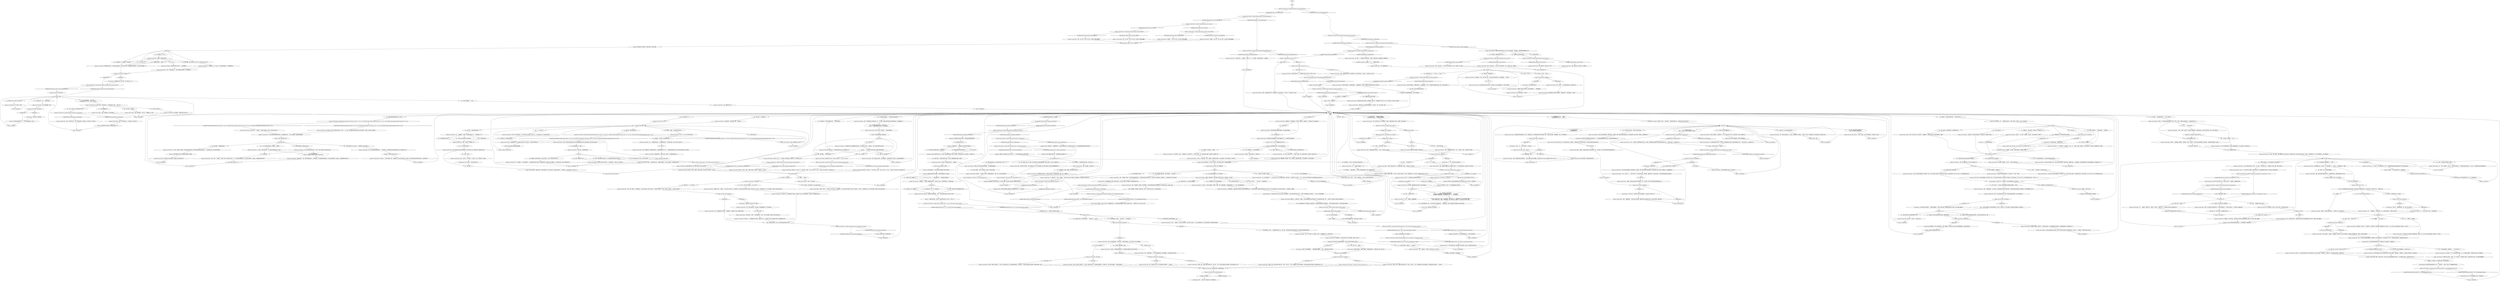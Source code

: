 # VILLAGE / NETPICKER
# You see a middle-aged woman with a tea-length skirt, rubber boots and a rain jacket. Brown, curly hair, a sword on her side. She doesn't notice you.
# ==================================================
digraph G {
	  0 [label="START"];
	  1 [label="input"];
	  2 [label="Jump to: [islandisthub]"];
	  3 [label="Conceptualization: 生活世界？有人一直在研读上个世纪的戈特伍德哲学。现在冷静点。"];
	  4 [label="Reaction Speed: 你不*仅仅*是中弹了。"];
	  5 [label="You: “我看过文件了，不，你不该签的。”"];
	  6 [label="Lilienne, the Net Picker: “她们现在还小，很可爱，不过很快就会长大。太快了。我11岁的时候第一次喝酒，因为实在是太无聊了……”"];
	  7 [label="Lilienne, the Net Picker: “是啊，*我*也没在找那个了。对资产阶级也不太感兴趣。”她叹了口气。“*乡绅*还是可以的，不过显然已经没有了。”"];
	  8 [label="Lilienne, the Net Picker: “不管怎么说……”她清了清喉咙。两次。“要是我的话，会去北边的鱼市看看，在木板道上。酒鬼总是莫名其妙地会被市场*吸引*。还有别的事吗？”"];
	  9 [label="Half Light: *有时候*不是。"];
	  10 [label="Lilienne, the Net Picker: “是啊……”她笑了，慢慢摇摇头。“每天早上我也是这么跟自己说的。”"];
	  11 [label="Lilienne, the Net Picker: IsKimHere()"];
	  12 [label="IsKimHere()", shape=diamond];
	  13 [label="!(IsKimHere())", shape=diamond];
	  14 [label="Jump to: [MAINHUB]"];
	  15 [label="You: “醉酒约会。”（拍拍你的喉咙。）“我们唯一需要的就是酒精。其他一切都会顺其自然的。”"];
	  16 [label="Suggestion: 刚才还好好的。为什么突然就搞得那么吓人？现在又只能问问题了。"];
	  17 [label="Kim Kitsuragi: “我猜，我可以稍微散散步……”警督略带歉意的看着你。“当然了，我是说如果女士坚持的话。”"];
	  18 [label="Lilienne, the Net Picker: “我坚持，是的。去海滩上散步听起来不错，不是吗？”她点点头。“好吧。我去看看孩子们有没有自相残杀，我们直接在地之角见面吧……15分钟后。”"];
	  19 [label="Lilienne, the Net Picker: “我坚持，是的。去海滩上散步听起来不错，不是吗？”她点点头。“好吧。我去看看孩子们有没有自相残杀，我们晚上直接在地之角见面吧。等到天黑的时候，好吗？”"];
	  20 [label="MAINHUB"];
	  21 [label="Kim Kitsuragi: “现在你升级成执法者了？”"];
	  22 [label="You: “我想知道那些尸体的事。”"];
	  23 [label="Lilienne, the Net Picker: “呃，RCM可能要等下一个了，因为军队的人来过，把它带到海湾中央，然后引爆了。”她朝栏杆外吐了口唾沫。“对于一个巨大的大尖钉样的东西来说，爆炸效果还真是出乎意料的小。”"];
	  24 [label="You: “海滩漫步。听起来还挺……浪漫的。”"];
	  25 [label="Lilienne, the Net Picker: “嗯，非常浪漫。”她笑了。“找玻璃和木头。偶尔还有尸体——人类的，动物的，鱼的，其他怪异海洋生物的。曾经还有个水雷被冲上岸了……”"];
	  26 [label="You: “就是，某个地方……”（闭上双眼。）“远离所有悲伤。”"];
	  27 [label="Suggestion: 她在开玩笑。她的声音柔和了许多。"];
	  28 [label="Lilienne, the Net Picker: Variable[\"village.netpicker_shivers_trigger\"]"];
	  29 [label="Variable[\"village.netpicker_shivers_trigger\"]", shape=diamond];
	  30 [label="!(Variable[\"village.netpicker_shivers_trigger\"])", shape=diamond];
	  31 [label="Hand/Eye Coordination: 普通的工厂工艺……人造树胶和不锈钢。"];
	  32 [label="Lilienne, the Net Picker: Variable[\"auto.is_snowing\"]"];
	  33 [label="Variable[\"auto.is_snowing\"]", shape=diamond];
	  34 [label="!(Variable[\"auto.is_snowing\"])", shape=diamond];
	  35 [label="Lilienne, the Net Picker: IsKimHere()"];
	  36 [label="IsKimHere()", shape=diamond];
	  37 [label="!(IsKimHere())", shape=diamond];
	  38 [label="posttribunal"];
	  39 [label="islandisthub"];
	  40 [label="You: “谢谢，我们会用你的小艇到那边去。”\n“谢谢，我们会用你的小艇到那边去。”"];
	  41 [label="Jump to: [braggard]"];
	  42 [label="Jump to: [islandisthub]"];
	  43 [label="You: “我觉得应该没有汽車的葬礼吧。”"];
	  44 [label="Lilienne, the Net Picker: “是吗？”她的眼睛在纸上来回扫视着。“嗯……这上面说，如果签名就代表同意生活在建筑噪音里。工会到底想建什么？”"];
	  45 [label="You: “仔细一想，你还是别签了。”"];
	  46 [label="Lilienne, the Net Picker: “当然，当然了……那样就好。”她翻了个白眼，然后突然笑了起来。“不过，我还是希望你能找到它。去北边的鱼市看看吧，在木板道上。酒鬼很容易被市场*吸引*。”"];
	  47 [label="Kim Kitsuragi: “关于那个地方，也许我们可以去问问你的双胞胎——在出发之前？这样可以吗？”"];
	  48 [label="Encyclopedia: 这肯定是大革命末期使用的众多堡垒中的一个。这些堡垒被用来抵御联军的工事——直到这座城市被联军占领。"];
	  49 [label="Lilienne, the Net Picker: “是的。好吧。我看过了，觉得我应该签——因为上面说这是个*青少年活动中心*，而且我自己也有孩子。当然了，我是个又穷又蠢的人，所以我怎么会知道呢？”"];
	  50 [label="Lilienne, the Net Picker: “可能吧。”她笑了。“不过这是个青少年活动中心，而且我有孩子。总得让她们有些*别的事*可以做吧。她们现在还小，很可爱，不过很快就会长大。我11岁的时候第一次喝酒，因为实在是太无聊了……”"];
	  51 [label="looking for folks HUB"];
	  52 [label="You: “我正在找一个失踪的神秘动物学家。”"];
	  53 [label="You: “寻找假想动物的人。”"];
	  54 [label="Lilienne, the Net Picker: “那有什么我能帮你的吗，警官？”"];
	  55 [label="Jump to: [MAINHUB]"];
	  56 [label="You: “我猜是吧。我感觉不是很多。我可以做的*更多*。也许有人从你的生活中失踪了？”"];
	  57 [label="Lilienne, the Net Picker: “难以置信，你*正在*寻找更多丢失的东西。”她笑了。“另一方面，厄运漩涡弄丢他的夹克就已经*非常*难以置信了。我是说，他已经把一切都弄丢了。”"];
	  58 [label="Lilienne, the Net Picker: Variable[\"village.netpicker_phyint_intro_expression\"]"];
	  59 [label="Variable[\"village.netpicker_phyint_intro_expression\"]", shape=diamond];
	  60 [label="!(Variable[\"village.netpicker_phyint_intro_expression\"])", shape=diamond];
	  61 [label="You: “是啊，死亡什么也不是，我对死亡不屑一顾。”"];
	  62 [label="Volition: 她想抱怨。她非常想。但是她不能，也不会。‘尽管’她已经走了这么远，但她还没有放弃。"];
	  63 [label="Empathy: 她并不欣赏你那种冰冰凉凉的理性。"];
	  64 [label="Suggestion: 如果我告诉你……在清醒的状态下约会其实是可能的呢？"];
	  65 [label="Lilienne, the Net Picker: IsKimHere()"];
	  66 [label="IsKimHere()", shape=diamond];
	  67 [label="!(IsKimHere())", shape=diamond];
	  68 [label="Lilienne, the Net Picker: “好吧，我可以跟你去散步。”她举起手指。“但是你必须理解，*什么*也不会发生。我们只是散散步。”"];
	  69 [label="You: “只是老派又美好的散步。我喜欢。”"];
	  70 [label="You: “莉莉恩，跟我一起散散步。”"];
	  71 [label="You: “剑不错啊。”（指向她腰间的佩剑。）“它有什么故事吗？”"];
	  72 [label="Lilienne, the Net Picker: 片刻的沉默。她看着黄色船身上像烂泥一般的水滴在融化。"];
	  73 [label="You: “我的脚挨了一枪。挺混蛋的。你会喜欢的。”"];
	  74 [label="You: “那座小岛上有什么？”\n“那座小岛上有什么？我通过望远镜看到了某种废墟……”"];
	  75 [label="You: “我的胸口也中了一枪。”（指向你的胸口。）"];
	  76 [label="Endurance: 你感觉左肩的韧带动了一下。还有一滴温热的血珠。这没什么。"];
	  77 [label="Lilienne, the Net Picker: “是啊。”她严肃地点点头。“RCM里没几个不是杀手的。”"];
	  78 [label="You: “哪些小孩？”"];
	  79 [label="workingthings"];
	  80 [label="You: “如果你自己没去过，那谁去过？”"];
	  81 [label="You: “我做过更糟糕的事。”\n“你觉得*那个*就叫糟糕？等你听到*公民财产没收法*再说吧！”"];
	  82 [label="You: 自己保密。"];
	  83 [label="Logic: 确实。你总是不知道自己身在何处。"];
	  84 [label="Suggestion: 这就是所谓的*对话*。现在你不用那么谨慎。"];
	  85 [label="Endurance: 散步是他妈*超棒*的心肺锻炼。非常稳定的燃脂运动。有氧运动。"];
	  86 [label="Lilienne, the Net Picker: Variable[\"plaza.tribunal_shoulder_wound_avoided_reaction\"]"];
	  87 [label="Variable[\"plaza.tribunal_shoulder_wound_avoided_reaction\"]", shape=diamond];
	  88 [label="!(Variable[\"plaza.tribunal_shoulder_wound_avoided_reaction\"])", shape=diamond];
	  89 [label="You: “我在找一个嫌疑人，她很可能就待在这附近。”"];
	  90 [label="You: “他们去哪了？”"];
	  91 [label="Drama: 她是真心支持你的，大人！"];
	  92 [label="Empathy: 一股悲伤突然涌上她的心头。"];
	  93 [label="You: “咳咳……我想问你点别的。”"];
	  94 [label="You: “我喝的酩酊大醉，显然是把它直接开进海里了。”"];
	  95 [label="Untitled hub"];
	  96 [label="You: “很遗憾，我们没时间做些其他琐碎的事情。我真的挺想做的。”"];
	  97 [label="Empathy: 他喜欢为库普瑞斯办葬礼的主意。"];
	  98 [label="Rhetoric: 你只想出去散散步。什么样的*怪物*会不想散步呢？散步多天真啊。"];
	  99 [label="Suggestion: 警督一起去是一种自动防故障措施，可以防止任何可能的不道德行为的发生。"];
	  100 [label="Rhetoric: 她为什么那么关心海浪？"];
	  101 [label="Lilienne, the Net Picker: “我的名字叫莉莉恩。大家都叫我拾网人。”她朝着渔网比了个手势。“我想我有时间回答你的问题。还有别的吗？”"];
	  102 [label="You: “哦……”不要再说了。等她继续。"];
	  103 [label="You: “这样足够生活吗？”"];
	  104 [label="Kim Kitsuragi: “不，夫人。我们对晴天没有任何意见。”"];
	  105 [label="Lilienne, the Net Picker: “看看你，你都快不能走路了。”"];
	  106 [label="Lilienne, the Net Picker: “在某种程度上，每个人都一样。你不必因此而挨枪子吧。”她轻蔑地挥挥手。"];
	  107 [label="Jump to: [braggard]"];
	  108 [label="You: “在这一切发生之前，我早就已经是个杀手了。”"];
	  109 [label="Lilienne, the Net Picker: Variable[\"XP.coin_operated_bay\"]"];
	  110 [label="Variable[\"XP.coin_operated_bay\"]", shape=diamond];
	  111 [label="!(Variable[\"XP.coin_operated_bay\"])", shape=diamond];
	  112 [label="Lilienne, the Net Picker: “几百个。甚至几千个……”她四下看了看。“孩子们有时候也会去，我知道的。乘着驳船过去。我让他们不要去，不过他们会带回来旧弹壳之类的东西。”"];
	  113 [label="You: “我没有依赖。绝对没有依赖任何东西。”"];
	  114 [label="Lilienne, the Net Picker: 她又看了一眼文件，摇摇头，接着在上面签下自己的名字，交还给了你。“给你吧。”"];
	  115 [label="Lilienne, the Net Picker: Variable[\"village.ww_told_to_get_netpickers_signature_first\"]"];
	  116 [label="Variable[\"village.ww_told_to_get_netpickers_signature_first\"]", shape=diamond];
	  117 [label="!(Variable[\"village.ww_told_to_get_netpickers_signature_first\"])", shape=diamond];
	  118 [label="Lilienne, the Net Picker: 她抽出文件。“艾弗拉特和他的村庄计划。听起来就够可以的……”"];
	  119 [label="Lilienne, the Net Picker: “如果其中有人弄丢东西的话，那里就是个开始寻找的好地方。”"];
	  120 [label="Jump to: [MAINHUB]"];
	  121 [label="Rhetoric: 当你带她去地之角的时候，她就知道你是其中一员。"];
	  122 [label="Physical Instrument: 水雷！水雷！你需要水雷。"];
	  123 [label="Untitled hub"];
	  124 [label="You: “等等。你为什么要签？”"];
	  125 [label="Lilienne, the Net Picker: “不管怎么说……你还需要伊泽贝尔的签名，如果这是个坏主意，那她是不会签的。你会发现，她比我要难对付的多。”"];
	  126 [label="Jump to: [MAINHUB]"];
	  127 [label="Lilienne, the Net Picker: “哦？谁？”"];
	  128 [label="Lilienne, the Net Picker: “是啊，有时候我们都会有那种感觉……”她望向海滩。“有时候我甚至会怀疑我到底是不是自己人生故事里的主人翁。”"];
	  129 [label="Lilienne, the Net Picker: “他不尊重大海。像只臭鼬一样喝的酩酊大醉，果然有一天，别人只发现一条空空如也的船。两周之后，浮尸出现了。”"];
	  130 [label="Kim Kitsuragi: “反正我们现在没时间管这个。”警督同情地看着你。“等到六月份再过来吧，看看那时候你会有什么感受。反正它也跑不到哪里去。”"];
	  131 [label="You: “自从人类诞生之日起，阿尔古就一直守护着我们这个种族的再繁殖过程。跟我一起躺下来。让我们一起赞美阿尔古。”"];
	  132 [label="Lilienne, the Net Picker: “好吧。”她眨眨眼。“这是要干什么？”"];
	  133 [label="Lilienne, the Net Picker: IsEvening()"];
	  134 [label="IsEvening()", shape=diamond];
	  135 [label="!(IsEvening())", shape=diamond];
	  136 [label="Lilienne, the Net Picker: “很可爱。我的男人也喜欢那个，为了建立一种良好的动态关系，必须敲掉他的两颗牙齿。”她轻笑出声。“我们在地之角见面吧……那就15分钟后吧。”"];
	  137 [label="Lilienne, the Net Picker: “走了。”"];
	  138 [label="Lilienne, the Net Picker: “在海滩边的一个渔村。”她四下看了看。“这个地方其实没有真正的名字。有时候被叫做……*不清楚*。”"];
	  139 [label="You: “毒品？我需要这方面的信息。我是个缉毒刑警。”（指向自己。）"];
	  140 [label="Lilienne, the Net Picker: “哦……”她看着你手指的方向。“我猜，知道这一点挺好的。它为什么会在海里呢？”"];
	  141 [label="Shivers: 这里是家。"];
	  142 [label="You: “晴天？”（把你的手伸向雨中。）"];
	  143 [label="Lilienne, the Net Picker: “很好。如果最后不是晴天的话，那就是个坏消息了。对于小艇来说是坏消息。渔网也是。孩子们也是。”"];
	  144 [label="Conceptualization: 你没有*一瘸一拐*。你就是*你*。"];
	  145 [label="Lilienne, the Net Picker: “跟城里的枪声有关吗？”她不会那么容易就放下的。“我们听到了枪声。虽然我们总是会听到枪声，不过这次比往常要更近一些。”"];
	  146 [label="Kim Kitsuragi: “当然了，夫人。只是一两天而已——警方事务。”"];
	  147 [label="You: “我不是杀手，我是警察。”"];
	  148 [label="You: 礼貌地点点头。"];
	  149 [label="You: “你说你*自己*没去过——那除了你还有谁会去呢？”"];
	  150 [label="Lilienne, the Net Picker: “是的，”她轻笑着说道。“在六月初之前，你甚至都没办法把它从水里捞出来的，而且你打算把它埋在哪里呢？邀请谁参加？守灵的时候播放什么音乐？”"];
	  151 [label="Lilienne, the Net Picker: “有威信的人都有自己的怪癖。永远不会被事后批评……”她朝你摆摆手。"];
	  152 [label="Lilienne, the Net Picker: 沉默了一阵。她看着雨点从黄色船身上流淌而下。"];
	  153 [label="Lilienne, the Net Picker: “我肯定你做过，”她用一种奇怪的表情回复到。“不用说给我听，不过我还是祝愿你能找到它。去北边的鱼市看看吧，在木板道上。酒鬼很容易被市场*吸引*。”"];
	  154 [label="Lilienne, the Net Picker: “好吧，这个人是什么时候待在这里的？”"];
	  155 [label="You: “白痴厄运漩涡要我帮他找夹克。你见过吗？”"];
	  156 [label="Jump to: [MAINHUB]"];
	  157 [label="Jump to: [MAINHUB]"];
	  158 [label="Lilienne, the Net Picker: 她看着你，耸了耸肩。“如果你问我的话，这就需要一场葬礼了。”"];
	  159 [label="Lilienne, the Net Picker: “嗯，一种装置艺术？”她扬起眉头。“我们，穷人，太愚蠢，不懂什么‘装置艺术’。我唯一看见的只有一堆垃圾。我想需要为此办一场葬礼。”"];
	  160 [label="Lilienne, the Net Picker: Variable[\"village.netpicker_date_wc_fail_for_second_time\"]"];
	  161 [label="Variable[\"village.netpicker_date_wc_fail_for_second_time\"]", shape=diamond];
	  162 [label="!(Variable[\"village.netpicker_date_wc_fail_for_second_time\"])", shape=diamond];
	  163 [label="Lilienne, the Net Picker: “呃……”她看起来有些困惑。“什么？”"];
	  164 [label="You: “前往缠绵的欲望之海中那座销魂的洲，宝贝。”"];
	  165 [label="Inland Empire: 这是……同意了吗？感觉如此寻常。甚至有些滋润。"];
	  166 [label="Lilienne, the Net Picker: Variable[\"village.netpicker_fisherwoman_first\"]"];
	  167 [label="Variable[\"village.netpicker_fisherwoman_first\"]", shape=diamond];
	  168 [label="!(Variable[\"village.netpicker_fisherwoman_first\"])", shape=diamond];
	  169 [label="You: “像往常一样，我是……执法者。”"];
	  170 [label="You: “这个地方看起来很糟糕。你为什么不离开呢？”"];
	  171 [label="You: “所以现在那些男人都到哪里去了？”（继续。）"];
	  172 [label="Lilienne, the Net Picker: “有些吸取教训之后，去包扎伤口了，其他的更蠢一些……”她低下头。“最后我跟其中一个结婚了。”"];
	  173 [label="Jump to: [swordhub]"];
	  174 [label="Authority: 她拒绝了？！但你的话就是*法律*。*你*就是法律！"];
	  175 [label="Lilienne, the Net Picker: 她看着海滩，继续说道：“瓶子。还有毒品。主要是丢失的货物。不过大多数时间，只是木头和玻璃。”"];
	  176 [label="You: “好吧。这个地方的话题就到这里。”"];
	  177 [label="Lilienne, the Net Picker: “话说，你这到底是怎么了？”我们听到城里传来的枪声。比平常要近很多。”"];
	  178 [label="Lilienne, the Net Picker: Variable[\"village.netpicker_said_you_harry\"]"];
	  179 [label="Variable[\"village.netpicker_said_you_harry\"]", shape=diamond];
	  180 [label="!(Variable[\"village.netpicker_said_you_harry\"])", shape=diamond];
	  181 [label="You: “你跟那些海浪之间是怎么回事？”"];
	  182 [label="Lilienne, the Net Picker: 沉默了一阵。她看着黄色船身上雪在融化。"];
	  183 [label="You: “这是真的。我见过的大部分人都很害怕。”"];
	  184 [label="Rhetoric: 听起来她很怀疑这个美好的想法。"];
	  185 [label="Lilienne, the Net Picker: “我不该签吗？”"];
	  186 [label="You: “等等，‘之类的’？”"];
	  187 [label="Jump to: [looking for folks HUB]"];
	  188 [label="You: “其实我正在找一个人。”"];
	  189 [label="You: “时间真是治疗悲伤最好的良药，不是吗？”"];
	  190 [label="Lilienne, the Net Picker: “说下去。”她看着你，脑袋微微倾斜。"];
	  191 [label="Lilienne, the Net Picker: “我能理解，相信我，我真的可以。”她把头发拢向后面。“每当我带着渔网出海的时候，总会想着各种各样*可以*做的琐碎小事。”"];
	  192 [label="Lilienne, the Net Picker: Variable[\"village.netpicker_date_wc_failed_once\"]"];
	  193 [label="Variable[\"village.netpicker_date_wc_failed_once\"]", shape=diamond];
	  194 [label="!(Variable[\"village.netpicker_date_wc_failed_once\"])", shape=diamond];
	  195 [label="Lilienne, the Net Picker: “酒精？联系？我好像不太明白你的意思。”她的眼睛里满是困惑。"];
	  196 [label="Untitled hub"];
	  197 [label="Lilienne, the Net Picker: “好吧，”她耸耸肩。“约会取消。现在还有什么可以讨论的吗？”"];
	  198 [label="Lilienne, the Net Picker: “是啊，大海很快就会平静下来。我能感觉到。风正在转向东南方。”她点点头。“你在想什么呢，警官？”"];
	  199 [label="You: “如果这么有效的话，为什么没有更多的女人武装起来呢？”"];
	  200 [label="Lilienne, the Net Picker: “海浪里。”她的目光停留在你身上。“大海带走了他。很久以前的事了。”"];
	  201 [label="You: “等等，为什么？如果他们很蠢的话……”"];
	  202 [label="You: “他死了？他是……被谋杀了吗？”"];
	  203 [label="You: “我明白你在说什么。别的地方可能更糟糕。”"];
	  204 [label="You: 为什么会有人喜欢这里呢？"];
	  205 [label="Lilienne, the Net Picker: “是啊。”她看着雨点落在水面上，化成一个个圆圈。“*晴天*。你觉得有什么问题吗？”"];
	  206 [label="You: “不，夫人。没问题。”"];
	  207 [label="You: “有些人伤害了我。”"];
	  208 [label="Lilienne, the Net Picker: IsKimHere()"];
	  209 [label="IsKimHere()", shape=diamond];
	  210 [label="!(IsKimHere())", shape=diamond];
	  211 [label="Lilienne, the Net Picker: Variable[\"plaza.tribunal_shoulder_wound_suffered\"]"];
	  212 [label="Variable[\"plaza.tribunal_shoulder_wound_suffered\"]", shape=diamond];
	  213 [label="!(Variable[\"plaza.tribunal_shoulder_wound_suffered\"])", shape=diamond];
	  214 [label="Lilienne, the Net Picker: “只要你答应把它还回来就可以。还有，不要刮伤船身——我才刚刚把它刷成了漂亮的黄色。还有，*不要*在船上喝酒。”她眯起眼睛。“而且，也不能到处乱开。”"];
	  215 [label="Jump to: [islandisthub]"];
	  216 [label="Lilienne, the Net Picker: IsKimHere()"];
	  217 [label="IsKimHere()", shape=diamond];
	  218 [label="!(IsKimHere())", shape=diamond];
	  219 [label="Lilienne, the Net Picker: Variable[\"village.netpicker_altgreet_postdate\"]"];
	  220 [label="Variable[\"village.netpicker_altgreet_postdate\"]", shape=diamond];
	  221 [label="!(Variable[\"village.netpicker_altgreet_postdate\"])", shape=diamond];
	  222 [label="You: “我改变主意了。我想让你签署这份文件。”（把信封交给她。）"];
	  223 [label="Lilienne, the Net Picker: “这可不是利用你时间的最好方式，不是吗，警官？骚扰无家可归的失业者之类的……”"];
	  224 [label="Half Light: 不过，*她*并不害怕。这样她就不危险了吗？"];
	  225 [label="Interfacing: 明白，船长。"];
	  226 [label="Jump to: [MAINHUB]"];
	  227 [label="Lilienne, the Net Picker: “那是我问*你*的。”她歪起头。“这是一家青少年活动中心，而且我有孩子。总得让她们有些*别的事*可以做吧。她们现在还小，很可爱，不过很快就会长大。我11岁的时候第一次喝酒，因为实在是太无聊了……”"];
	  228 [label="Jump to: [MAINHUB]"];
	  229 [label="You: “真的吗？”"];
	  230 [label="You: “不是为我找丈夫。我是帮他的妻子找人。”"];
	  231 [label="terrier hub"];
	  232 [label="You: “放开过去，继续生活的确很健康。人总还是活下去的。”"];
	  233 [label="Lilienne, the Net Picker: “真是个不得了的征兆。也是个眼中钉。”她皱紧眉头。“如果你问我的话，这种情况需要举办一场葬礼。”"];
	  234 [label="You: “我想靠近你，不过只有一种方法能让我们变得亲密无间……”"];
	  235 [label="You: 我正在听。"];
	  236 [label="Suggestion: 在有文字记录的历史*之前*，男人和女人能够在清醒的状态下做出一些单纯的、非常原始的事情。承认这种状况——然后简单一点。"];
	  237 [label="Lilienne, the Net Picker: “哦，不，*你*也要一起。我很坚持，真心的。”她朝着警督笑了笑，然后再次转向你……"];
	  238 [label="Lilienne, the Net Picker: 她在考虑，眼中映射出你粗旷的面容。”这次……散步会把我们带到什么地方去呢，警官？”"];
	  239 [label="Lilienne, the Net Picker: “有什么我能帮你的吗？”"];
	  240 [label="Lilienne, the Net Picker: “没有，”她耸耸肩，回复到。“那些东西很快就被清理干净了，就连本地的流浪汉都只能站在一旁，留着口水干巴巴地看着。总是有陌生人。工会那帮家伙可受不了这种东西。”"];
	  241 [label="You: “看啦！”（指着你脸上的那个*表情*。）"];
	  242 [label="Lilienne, the Net Picker: 你们四目相对，突然间，她干笑了起来。似乎她已经很久没笑了。"];
	  243 [label="You: “走了？胆小鬼！我永远不会离开任何人。”"];
	  244 [label="Lilienne, the Net Picker: “是啊。”她看着雪花融化在水面上。“*晴天*。你觉得有什么问题吗？”"];
	  245 [label="Authority: 听起来她似乎对你很失望。*谴责*你摔倒，还弄伤了膝盖。"];
	  246 [label="Lilienne, the Net Picker: “是啊，我打赌是吧。至少是好的那些。”"];
	  247 [label="Jump to: [braggard]"];
	  248 [label="Lilienne, the Net Picker: “是啊，”她点点头。"];
	  249 [label="Lilienne, the Net Picker: “嗯，战前那里曾经是个堡垒——公社用的。我想好像是有台高射炮，登陆战时候被炸成了碎片……我自己没去过——总是会绕开它走。”"];
	  250 [label="You: “我还有些未知的线索没有查明。”"];
	  251 [label="Lilienne, the Net Picker: 她沉默地想了想，瞥了一眼大海，最后开了口：“好吧，为什么不呢？”"];
	  252 [label="Lilienne, the Net Picker: 她拿出笔，在上面点了几下，然后又瞥了一眼文件。“好吧，给你吧，”她一边说，一边在纸上签下自己的名字，然后交还给了你。"];
	  253 [label="Lilienne, the Net Picker: “我总是觉得那座小岛有什么不对劲的地方……”"];
	  254 [label="Horrific Necktie: 去吧！向这个寡妇献殷勤！这是一件*正确*的事。"];
	  255 [label="Lilienne, the Net Picker: “而且，你还需要伊泽贝尔的签名，”她笑着说道。“如果这是个坏主意，那她是不会签的。”"];
	  256 [label="Lilienne, the Net Picker: “我真的不知道。沿着半岛继续往下吧，我猜。我是说，他们就是往那里去了。”她指向北边。“你还在找谁吗，除了雪人之外？”"];
	  257 [label="Lilienne, the Net Picker: Variable[\"village.netpicker_asked_about_cryptos\"] == true  and  Variable[\"village.netpicker_asked_about_wch\"] == true  and  Variable[\"village.netpicker_asked_about_ruby\"] == true"];
	  258 [label="Variable[\"village.netpicker_asked_about_cryptos\"] == true  and  Variable[\"village.netpicker_asked_about_wch\"] == true  and  Variable[\"village.netpicker_asked_about_ruby\"] == true", shape=diamond];
	  259 [label="!(Variable[\"village.netpicker_asked_about_cryptos\"] == true  and  Variable[\"village.netpicker_asked_about_wch\"] == true  and  Variable[\"village.netpicker_asked_about_ruby\"] == true)", shape=diamond];
	  260 [label="Lilienne, the Net Picker: Variable[\"whirling.mirror_expression_saw_expression\"] == true"];
	  261 [label="Variable[\"whirling.mirror_expression_saw_expression\"] == true", shape=diamond];
	  262 [label="!(Variable[\"whirling.mirror_expression_saw_expression\"] == true)", shape=diamond];
	  263 [label="Lilienne, the Net Picker: “因为悲伤而卧床不起对于我们这些要工作的人来说太过奢侈。”她抱紧双臂。“我埋葬了他，为此哀痛了适当的时间，然后继续生活。”"];
	  264 [label="Lilienne, the Net Picker: “我埋葬了自己的男人，哀痛了一个月，仅此而已。对于我和孩子们来说，生活真的没有太大变化。至少没有变得更加糟糕。”"];
	  265 [label="Interfacing: 尖钉？肯定是一颗海军触发水雷。"];
	  266 [label="Jump to: [MAINHUB]"];
	  267 [label="Kim Kitsuragi: “我想我可能知道，”警督低声咕哝着。"];
	  268 [label="Lilienne, the Net Picker: “警方事务，我能理解。”她点点头。“还有什么能帮你的吗？”"];
	  269 [label="Suggestion: 喝起来吧。如果没有仪式之主阿尔古引导，一个人类女性跟男性发生关系是难以想象的。"];
	  270 [label="Jump to: [MAINHUB]"];
	  271 [label="You: “跟我一起喝醉。一起约会。醉酒约会。我保证，肯定会很不错的。”"];
	  272 [label="You: 你暗示的东西有很高的实验性。可能还很危险。"];
	  273 [label="Lilienne, the Net Picker: “只是散散步？！”她假装一副极度震惊的样子。“我不知道，警官——我没想到你会是一个天真的巡视者。”"];
	  274 [label="Rhetoric: 我说的就是这个意思。极其诡异。"];
	  275 [label="Jump to: [MAINHUB]"];
	  276 [label="Lilienne, the Net Picker: Variable[\"village.netpicker_date_succ_elchem_no_such_thing_as_creepy\"]"];
	  277 [label="Variable[\"village.netpicker_date_succ_elchem_no_such_thing_as_creepy\"]", shape=diamond];
	  278 [label="!(Variable[\"village.netpicker_date_succ_elchem_no_such_thing_as_creepy\"])", shape=diamond];
	  279 [label="Lilienne, the Net Picker: “当然。我叫她*太阳*。昨天才刚新刷了一层柏油。如果晴天继续下去的话，还需要一点时间才能变干。”"];
	  280 [label="Jump to: [MAINHUB]"];
	  281 [label="Lilienne, the Net Picker: “当然。”她的脸又放松下来。“看起来你可以用同样不变的笑容降服这个世界上的一切恐惧。就像一面盾牌。”"];
	  282 [label="You: “你在这里做什么？”"];
	  283 [label="You: “我有些问题。第一个——你叫什么？”（继续。）"];
	  284 [label="Lilienne, the Net Picker: IsKimHere()"];
	  285 [label="IsKimHere()", shape=diamond];
	  286 [label="!(IsKimHere())", shape=diamond];
	  287 [label="greetohub"];
	  288 [label="Lilienne, the Net Picker: “呃……”她扬起眉头。“你这样挺好的。不过，他消失在海浪里了。这是很久以前的事了。”"];
	  289 [label="Lilienne, the Net Picker: IsKimHere()"];
	  290 [label="IsKimHere()", shape=diamond];
	  291 [label="!(IsKimHere())", shape=diamond];
	  292 [label="Lilienne, the Net Picker: 她微微一笑，从渔网上摘下一些海藻。“我不是有意要抱怨自己悲伤的贫民生活。我们的温饱不成问题，而且……我不知道，总觉得这个鬼地方有点特别的东西。”"];
	  293 [label="You: 什么也不说。"];
	  294 [label="Lilienne, the Net Picker: “看起来可不像没什么的样子。一定伤的很重吧。”"];
	  295 [label="Lilienne, the Net Picker: “是啊，我猜你是吧。”她点点头。“我理解是怎么一回事。”"];
	  296 [label="Lilienne, the Net Picker: “你看，这样我就不想把小艇借给你了。在船上*摇滚*的话只会导致翻船。而且这肯定不是一条100%*免疫礁石*的小艇，明白了吗？”"];
	  297 [label="Lilienne, the Net Picker: 当她对你微笑时，她眼角的鱼尾纹消失了。"];
	  298 [label="You: “去那边之前，有什么是我应该知道的吗？”"];
	  299 [label="Jump to: [islandisthub]"];
	  300 [label="You: “真是个……奇怪的想法。也许我应该这么做。”"];
	  301 [label="Lilienne, the Net Picker: 她耸耸肩。“随你怎么说吧。”"];
	  302 [label="Jump to: [MAINHUB]"];
	  303 [label="Lilienne, the Net Picker: “我的名字叫莉莉恩。大家都叫我拾网人。”她朝着渔网比了个手势。“我想我有时间回答你的问题。而且，其实这已经是第二个了。”"];
	  304 [label="Lilienne, the Net Picker: Variable[\"village.netpicker_asked_one_question\"]"];
	  305 [label="Variable[\"village.netpicker_asked_one_question\"]", shape=diamond];
	  306 [label="!(Variable[\"village.netpicker_asked_one_question\"])", shape=diamond];
	  307 [label="Lilienne, the Net Picker: “海浪和渔民之间是怎么回事？”她歪着脑袋，看向大海。“我们需要出海，跟它们一起。打渔，挣钱生活。所以我让它们适应我。”"];
	  308 [label="You: “你知道吗，我越来越喜欢这个地方了。”"];
	  309 [label="Lilienne, the Net Picker: “是啊，不过别太喜欢……这可不是个适合定居的地方。现在，你在想什么呢，哈里警官？”"];
	  310 [label="Lilienne, the Net Picker: “真是个*好*主意。真没想到……”她的声音越变越小。"];
	  311 [label="Lilienne, the Net Picker: “请便。”她看着男孩们。“他们的说话方式很奇怪。看看你能不能从他们那里打听出什么*有用*的消息来。我很少做到……”"];
	  312 [label="Lilienne, the Net Picker: “不客气，”她点头说道。"];
	  313 [label="Lilienne, the Net Picker: IsKimHere()"];
	  314 [label="IsKimHere()", shape=diamond];
	  315 [label="!(IsKimHere())", shape=diamond];
	  316 [label="You: “你是什么意思？”"];
	  317 [label="You: “我正在找人，也许你能帮忙？”"];
	  318 [label="Lilienne, the Net Picker: “抱歉没帮到你。”她的脸上掠过一丝微笑。“也许我能帮你找到别人？”"];
	  319 [label="You: “我是一支无坚不摧的力量的代理人。没人能逃脱即将降临在他们身上的命运。”"];
	  320 [label="Lilienne, the Net Picker: “哦，”她咯咯笑了。“很多东西都失踪了，不过即便是你这样热心的猎犬，恐怕都很难处理。尽管你似乎是个很细致的人。不如还是告诉我，还有什么我能帮你的吗？”"];
	  321 [label="Jump to: [MAINHUB]"];
	  322 [label="You: “你喜欢吗？”"];
	  323 [label="Suggestion: 是啊，也许避开这些事情会让她想起自己曾经嫁给过那具‘浮尸’。只是说说而已。"];
	  324 [label="Lilienne, the Net Picker: “没有感觉到，”她若有所思地重复到。“如果你问我，这就需要一场葬礼了。”"];
	  325 [label="Jump to: [Lilienne, the Net Picker: \"She looks at you and shrugs. \"This...\"]"];
	  326 [label="Lilienne, the Net Picker: “你永远也不会知道的，警官。*有些*东西可能有灵魂。”她的笑容里有一丝幽默的味道。“不过我能理解。反正像你这种理性的人肯定有很多事要做。所以我能帮你什么吗？”"];
	  327 [label="Logic: ‘大自然’完全照顾好一辆汽車可能还要花上几年时间。你总是可以几个月之后再回来，看看你还想不想跟它来个合适的告别。"];
	  328 [label="Lilienne, the Net Picker: “但是白日做梦是有钱人的游戏。在海上，你可承担不起粗心大意和做梦的风险。不管怎么说……”她摇摇头。“我们刚才在说什么来着？”"];
	  329 [label="Suggestion: 在她的酒鬼丈夫葬身大海之后，你真觉得她还需要那种狗屎吗？"];
	  330 [label="Suggestion: 酒鬼？她需要的*就是*这个！现在要做的就是让她看到这一点。"];
	  331 [label="You: “我是个酒鬼——不知道你有没有注意到——所以我一般都会邀请别人跟我一起喝酒。”"];
	  332 [label="You: 但是我该怎么*做*呢？！"];
	  333 [label="Lilienne, the Net Picker: HasVolitionDamage()"];
	  334 [label="HasVolitionDamage()", shape=diamond];
	  335 [label="!(HasVolitionDamage())", shape=diamond];
	  336 [label="Lilienne, the Net Picker: “好吧。我去把孩子们哄上床，我们直接在地之角见面吧……15分钟后。”"];
	  337 [label="Lilienne, the Net Picker: “很可爱。我的男人也喜欢那个，为了建立一种良好的动态关系，必须敲掉他的两颗牙齿。”她轻笑出声。“我们晚上直接在地之角见面吧。等到天黑的时候，好吗？”"];
	  338 [label="Lilienne, the Net Picker: “你好，警官。”一个穿着雨衣的女性站在码头，打量着一只翻过来的船。她的腰间挂着一把带鞘的剑。"];
	  339 [label="Lilienne, the Net Picker: “你为什么觉得我们没有呢？”她笑了。“嗨。事实上，生活中基本上每一个人都很害怕、疲惫、愚蠢，而且太过*迟钝*了。”"];
	  340 [label="Jump to: [swordhub]"];
	  341 [label="You: “还有别的吗？”"];
	  342 [label="You: 摆脱恍惚状态。"];
	  343 [label="You: “我有个问题要问你。”（总结。）"];
	  344 [label="Lilienne, the Net Picker: “警官，出什么事了？你这一瘸一拐的。怎么回事？你看起来很糟糕。”"];
	  345 [label="Lilienne, the Net Picker: “当然。我能帮你什么吗？”"];
	  346 [label="Lilienne, the Net Picker: 她点点头。“请节约一点燃料，好吗？我才刚刚加满，不过那只是个小油箱。”"];
	  347 [label="Lilienne, the Net Picker: “为什么呢？我们的东西就是这个生活世界的一部分。它们是人类的汗水制成的，而且还分享着人类的历史。我们应该像关心人类一样关心它们，至少在某种程度上是这样。”"];
	  348 [label="Lilienne, the Net Picker: “街上通往这里的标志很*难以辨认*。从他们建了这个地方开始就是如此。”风吹响了她的耳环。"];
	  349 [label="Lilienne, the Net Picker: “海浪开始平静下来了……看看那些小杂种。冷静下来。冷静下来，杂种。”"];
	  350 [label="You: “有人要我来找你要签名。”（把艾弗拉特的信封递给她。）"];
	  351 [label="You: “艾弗拉特打算把村子变成一个青少年活动中心。”\n“我说过了，艾弗拉特打算把村子变成一个青少年活动中心。”"];
	  352 [label="Rhetoric: 这是市场那套‘看不见的手’的理论都无法解释的一种现象。"];
	  353 [label="Lilienne, the Net Picker: 她瞥了一眼村子的方向，有两个小孩正在玩看起来像是石头的东西。“对于我和孩子们来说，生活真的没有太大变化……”"];
	  354 [label="Jump to: [swordhub]"];
	  355 [label="Rhetoric: 教练是说那个*表情*。"];
	  356 [label="Suggestion: 还不赖。"];
	  357 [label="Lilienne, the Net Picker: “我没有。不过，因为悲伤而卧床不起对于我们这些要工作的人来说太过奢侈。”她抱紧双臂。“我埋葬了他，为此哀痛了适当的时间，然后继续生活。”"];
	  358 [label="Jump to: [MAINHUB]"];
	  359 [label="Horrific Necktie: 他说得对，*兄弟*！你在下降，你需要爬的更高一些。乘着灵魂之鹰的翅膀在空中翱翔。或者吸点可卡因……管他的呢，对吧？又不是什么大事。"];
	  360 [label="Lilienne, the Net Picker: Variable[\"village.netpicker_redc_open\"]"];
	  361 [label="Variable[\"village.netpicker_redc_open\"]", shape=diamond];
	  362 [label="!(Variable[\"village.netpicker_redc_open\"])", shape=diamond];
	  363 [label="Lilienne, the Net Picker: “是啊。感觉很理所当然，不是吗？因公殉职什么的。”"];
	  364 [label="Jump to: [MAINHUB]"];
	  365 [label="MC Funeral"];
	  366 [label="You: “我喜欢你——不过我很害怕待在你身边，因为你是个女人。”"];
	  367 [label="Suggestion: 她甚至都没*明白*你在约她出去。也许你太过清醒，现在没办法办成这件事？那就之后再试试吧。"];
	  368 [label="Lilienne, the Net Picker: “你还真是大言不惭呢。”她从头到脚打量了你一遍。“我猜还真是什么样的男人都有吧？现在能让我继续整理渔网了吗？”"];
	  369 [label="Lilienne, the Net Picker: “我也有过，而且我现在真不想……”她犹豫了。"];
	  370 [label="Lilienne, the Net Picker: 她没有等待答案。你最好做好准备。"];
	  371 [label="Lilienne, the Net Picker: “有时候我也会去海滩边散散步，看看大海都遗弃了什么。大海真是时刻充满惊喜啊。”"];
	  372 [label="Empathy: 如果是的，那为什么又这么忧郁呢？"];
	  373 [label="Lilienne, the Net Picker: “就像我说的，大部分跟鱼有关。扬帆出海，照顾孩子。编织鱼网……现在我正在给一艘小艇涂柏油。”"];
	  374 [label="You: “我从没想过会带来什么特别有意思的东西。”"];
	  375 [label="Lilienne, the Net Picker: “还有什么？”她看向海滩。“瓶子。还有毒品。主要是丢失的货物。不过大多数时间，只是木头和玻璃。*非常*浪漫。”"];
	  376 [label="Lilienne, the Net Picker: “哦，当然了——我怎么没想到呢？”她翻了个白眼。“你看，我要养家糊口，尽管我也很想改变，我……首先，她们需要的是稳定。”"];
	  377 [label="Lilienne, the Net Picker: “嗯，你厉害。”她笑了。"];
	  378 [label="Lilienne, the Net Picker: Variable[\"TASK.meet_lilienne_for_a_date_done\"]"];
	  379 [label="Variable[\"TASK.meet_lilienne_for_a_date_done\"]", shape=diamond];
	  380 [label="!(Variable[\"TASK.meet_lilienne_for_a_date_done\"])", shape=diamond];
	  381 [label="Lilienne, the Net Picker: “是啊。”她严肃地点点头。“我一直都觉得你是，这是肯定的。RCM里没几个不是杀手的。”"];
	  382 [label="Lilienne, the Net Picker: “听到这个我很难过。用乙醚处理一下，好吗？这里RCM的人可不多。如果失去第一个的话，那就太难过了。”"];
	  383 [label="You: “如果我想摇滚一点呢？”"];
	  384 [label="Lilienne, the Net Picker: Variable[\"village.netpicker_asked_skiff_from_her\"]"];
	  385 [label="Variable[\"village.netpicker_asked_skiff_from_her\"]", shape=diamond];
	  386 [label="!(Variable[\"village.netpicker_asked_skiff_from_her\"])", shape=diamond];
	  387 [label="Lilienne, the Net Picker: Variable[\"TASK.meet_lilienne_for_a_date_done\"]"];
	  388 [label="Variable[\"TASK.meet_lilienne_for_a_date_done\"]", shape=diamond];
	  389 [label="!(Variable[\"TASK.meet_lilienne_for_a_date_done\"])", shape=diamond];
	  390 [label="Lilienne, the Net Picker: “是啊，我猜是的。你在想什么呢，警官？”"];
	  391 [label="You: “所以，你会签吗？”"];
	  392 [label="You: “没想到什么？”"];
	  393 [label="Physical Instrument: 那样挺酷的，吹嘘自己的细菌感染。"];
	  394 [label="You: “就这样吧，我现在没找其他的人。”"];
	  395 [label="You: “就是最近，几天前的事。她可能是周五到的。”"];
	  396 [label="You: “*没人*会玩找皮夹克的游戏。被我找到——我就留下。”"];
	  397 [label="Suggestion: 问问她那把很酷的剑——有助于打破僵局。"];
	  398 [label="Lilienne, the Net Picker: Variable[\"village.netpicker_rhet_whats_with_waves\"]"];
	  399 [label="Variable[\"village.netpicker_rhet_whats_with_waves\"]", shape=diamond];
	  400 [label="!(Variable[\"village.netpicker_rhet_whats_with_waves\"])", shape=diamond];
	  401 [label="Suggestion: 听起来她更喜欢没那么‘真实的’男人。"];
	  402 [label="Lilienne, the Net Picker: “我很抱歉，”她点头回复到。“看起来你可以用同样不变的笑容降服这个世界上的一切恐惧。就像一面盾牌。”"];
	  403 [label="Untitled hub (02)"];
	  404 [label="Empathy: 对于她来说，这个话题即不敏感，也没有特别有趣。"];
	  405 [label="Untitled hub (02)"];
	  406 [label="datefail HUB"];
	  407 [label="Kim Kitsuragi: “还是就叫它散步吧。”警督调了调眼镜，带着歉意地看着你。“如果这位女士坚持，我可以加入。”"];
	  408 [label="You: “我是啊！所以你一定要同意。”"];
	  409 [label="Lilienne, the Net Picker: Variable[\"village.netpicker_date_wc_succ_no_kim_location_rhet_no_creepy\"]"];
	  410 [label="Variable[\"village.netpicker_date_wc_succ_no_kim_location_rhet_no_creepy\"]", shape=diamond];
	  411 [label="!(Variable[\"village.netpicker_date_wc_succ_no_kim_location_rhet_no_creepy\"])", shape=diamond];
	  412 [label="Lilienne, the Net Picker: Variable[\"village.netpicker_date_wc_succ_no_kim_location_rhet_no_creepy\"]"];
	  413 [label="Variable[\"village.netpicker_date_wc_succ_no_kim_location_rhet_no_creepy\"]", shape=diamond];
	  414 [label="!(Variable[\"village.netpicker_date_wc_succ_no_kim_location_rhet_no_creepy\"])", shape=diamond];
	  415 [label="Lilienne, the Net Picker: “不，恐怕不行。”她的手移向剑柄，笑了笑。“想没收我用来控制这些衣冠禽兽的剑吗？你会让我英年早逝的。”"];
	  416 [label="You: “没事了。”[离开。]"];
	  417 [label="You: “我躲开了第二枪。我也可以*不中枪*的。”"];
	  418 [label="Lilienne, the Net Picker: Variable[\"village.netpicker_wounds_talked_about\"]"];
	  419 [label="Variable[\"village.netpicker_wounds_talked_about\"]", shape=diamond];
	  420 [label="!(Variable[\"village.netpicker_wounds_talked_about\"])", shape=diamond];
	  421 [label="Jump to: [MAINHUB]"];
	  422 [label="You: “好吧，算我一个。不过组织一场葬礼需要很多花费很多时间和精力，不是吗？”"];
	  423 [label="Lilienne, the Net Picker: Variable[\"village.netpicker_said_you_harry\"]"];
	  424 [label="Variable[\"village.netpicker_said_you_harry\"]", shape=diamond];
	  425 [label="!(Variable[\"village.netpicker_said_you_harry\"])", shape=diamond];
	  426 [label="Lilienne, the Net Picker: 她拿出笔，在上面点了几下，然后又瞥了一眼文件。“好吧，给你吧，”她一边说，一边在纸上签下自己的名字，然后交还给了你。"];
	  427 [label="Visual Calculus: 我的预言吗？至少两天吧。"];
	  428 [label="Lilienne, the Net Picker: “你必须理解，*什么事*也不会发生。我们只是散步。就这样。明白了吗？”"];
	  429 [label="You: “我是说，这可是艾弗拉特，所以这可能是个错误。”"];
	  430 [label="Kim Kitsuragi: “在建筑噪音下生活会是个不小的挑战。”"];
	  431 [label="Lilienne, the Net Picker: “当然，但这只是暂时的，有正当理由，而且我需要给孩子们一些*别的事*做……”"];
	  432 [label="Lilienne, the Net Picker: Variable[\"cargo.lilienne_leave_scepticism_for_sceptics\"]"];
	  433 [label="Variable[\"cargo.lilienne_leave_scepticism_for_sceptics\"]", shape=diamond];
	  434 [label="!(Variable[\"cargo.lilienne_leave_scepticism_for_sceptics\"])", shape=diamond];
	  435 [label="Lilienne, the Net Picker: “那就说说看，”她轻轻地歪了歪头。“你在找谁？”"];
	  436 [label="doomjacket HUB"];
	  437 [label="Jump to: [MAINHUB]"];
	  438 [label="Rhetoric: 当然了。问题时间到！"];
	  439 [label="Electrochemistry: 她是在跟你调情吗？有*一点*？你想她可能是……"];
	  440 [label="NoireHUB"];
	  441 [label="Lilienne, the Net Picker: “是啊，被他自己。不经意的。”她皱紧眉头，继续说道。“他从来不尊重大海。像只臭鼬一样喝的酩酊大醉，果然有一天他再也没有回来。”"];
	  442 [label="Jump to: [MAINHUB]"];
	  443 [label="You: “这是个意外。我很抱歉。”"];
	  444 [label="You: “不，这种多愁善感毫无意义。没有生命的物体是没有灵魂的。”"];
	  445 [label="Rhetoric: “不要说任何诡异的，*奇怪*的，或者远超常识的东西。轻松一点，简单一点。"];
	  446 [label="Electrochemistry: 不，肯定不是那么回事。她可能现在还不在排卵期。没关系的，还是回到问问题上面吧。"];
	  447 [label="Jump to: [MAINHUB]"];
	  448 [label="Lilienne, the Net Picker: “是的，”她笑着回复到。“*有人*可能会被推进水里。甚至是被嘲笑。不过我肯定那是不会发生的。”"];
	  449 [label="Empathy: 你让她感到悲伤。她真的很想去。"];
	  450 [label="Lilienne, the Net Picker: “时不时的，有些人需要上一堂何为尊重的课。就是这么回事。在我的黄金年代里，我吸引过很多男人的目光，相信我，”她窃笑着补充到。“男人时不时都需要上一堂关于尊重的课。”"];
	  451 [label="You: “枪不就是用来做这个的吗？”"];
	  452 [label="You: “有意思。你发现什么了？”"];
	  453 [label="You: “你好像很生气。为什么？”"];
	  454 [label="Lilienne, the Net Picker: “哈里警官……你这一瘸一拐的。怎么回事？你看起来很糟糕。”"];
	  455 [label="braggard"];
	  456 [label="Lilienne, the Net Picker: “我丈夫以前会去那里喝酒。他和他的酒友。在我看来，那里一直都不是适合喝酒的好地方。登陆的时候有人死在了那里，你能明白吧——我妈跟我说过的……”"];
	  457 [label="Lilienne, the Net Picker: “去的路上要小心。大海像死亡一样平静，不过……水下有废墟。你可能会刮伤油漆……甚至更糟。”"];
	  458 [label="Lilienne, the Net Picker: “我们的东西就是这个生活世界的一部分。它们是人类的汗水制成的，而且还分享着人类的历史。我们应该像关心人类一样关心它们。至少在某种程度上是这样，”她补充了一句。"];
	  459 [label="Jump to: [MAINHUB]"];
	  460 [label="Jump to: [MAINHUB]"];
	  461 [label="Lilienne, the Net Picker: Variable[\"village.netpicker_said_you_harry\"]"];
	  462 [label="Variable[\"village.netpicker_said_you_harry\"]", shape=diamond];
	  463 [label="!(Variable[\"village.netpicker_said_you_harry\"])", shape=diamond];
	  464 [label="Lilienne, the Net Picker: DayCount() > 4"];
	  465 [label="DayCount() > 4", shape=diamond];
	  466 [label="!(DayCount() > 4)", shape=diamond];
	  467 [label="You: “谢谢你。”（收回来。）"];
	  468 [label="Jump to: [MAINHUB]"];
	  469 [label="Rhetoric: ……当选举地方分会会长的时候，那些成员是有投票权的。"];
	  470 [label="Lilienne, the Net Picker: “哦……”她看起来有些失望。“上周我基本都出海了。天气很适合钓鱼，所以我一般早上4点就出门了。”"];
	  471 [label="Jump to: [looking for folks HUB]"];
	  472 [label="Empathy: 她似乎真的为没帮到你感到很抱歉。"];
	  473 [label="Untitled hub"];
	  474 [label="Jump to: [braggard]"];
	  475 [label="Lilienne, the Net Picker: “你的措辞真是荒谬又尖锐。”她的脸上没有笑容。“你还挺有意思的，警官。总之，你想要什么？”"];
	  476 [label="Lilienne, the Net Picker: “很有趣。有趣的水手笑话。”她点点头，但是脸上没有笑容。“对不起，我没能笑出声来，这么多年来，喜剧对我已经没什么太大用了。”"];
	  477 [label="You: 带着你那套疯狂的边缘理论滚出去！"];
	  478 [label="You: “你的回答是‘可以’吗，夫人？要去散步吗？”"];
	  479 [label="Lilienne, the Net Picker: “我坚持，是的。去海滩上散步听起来还不错。”她点点头。“好吧。我们晚上直接在地之角见面吧。等到天黑的时候，好吗？”"];
	  480 [label="You: “回见。”[离开。]"];
	  481 [label="Lilienne, the Net Picker: “去哪里？这里有很多鱼，我们也接到了足够过活的订单。并不是很多，不过也够了。”"];
	  482 [label="You: “等一下……你怎么会用的？”"];
	  483 [label="Lilienne, the Net Picker: 她轻轻地吹着口哨，捡起了脚下的渔网。风吹乱了她的头发。"];
	  484 [label="Lilienne, the Net Picker: “呃……当然。充满仇恨。”她点点头。“但是小伙子就是小伙子，天知道我们这里可没那么多人。迄今为止，这把剑就足够让他们规规矩矩的了。”"];
	  485 [label="Lilienne, the Net Picker: Variable[\"auto.is_raining\"]"];
	  486 [label="Variable[\"auto.is_raining\"]", shape=diamond];
	  487 [label="!(Variable[\"auto.is_raining\"])", shape=diamond];
	  488 [label="Lilienne, the Net Picker: “当然是。如果不是的话，对于小艇来说就是个坏消息了。渔网也是。孩子们也是。”"];
	  489 [label="Kim Kitsuragi: “圣吉莱纳路上发生了交火事件。没什么好担心的，夫人。”"];
	  490 [label="Lilienne, the Net Picker: “所以你是个杀手。”她严肃地点点头。“我猜这是好事。我猜……总比死了好。”"];
	  491 [label="Lilienne, the Net Picker: “我丈夫以前会去那里喝酒。他和他的酒友。在我看来，那里一直都不是适合喝酒的好地方。登陆的时候有人死在了那里，你知道的，母亲跟我说过的……”"];
	  492 [label="Lilienne, the Net Picker: “双胞胎。”她指向在混凝土院子里玩耍的两个小孩。“老天保佑，他们千万别把女孩带到东倒西歪的船上去。”"];
	  493 [label="Lilienne, the Net Picker: “是啊。没人想说起自己到底有多害怕。不过只有感到害怕的人，才是*真正*危险的人——而且*很多*人都是危险的。”"];
	  494 [label="Logic: 听起来很合乎逻辑，分工合作。她把怀疑论留给怀疑主义者了。"];
	  495 [label="You: “一个工人阶级丈夫。”"];
	  496 [label="Lilienne, the Net Picker: “*很多*东西，”她笑着表示赞同。"];
	  497 [label="Perception (Sight): 微笑的痕迹还残留在她脸上——在她的眼睛里，很快就消退了。"];
	  498 [label="Lilienne, the Net Picker: Variable[\"whirling.necktie_personified\"]  and  CheckEquipped(\"neck_tie\")"];
	  499 [label="Variable[\"whirling.necktie_personified\"]  and  CheckEquipped(\"neck_tie\")", shape=diamond];
	  500 [label="!(Variable[\"whirling.necktie_personified\"]  and  CheckEquipped(\"neck_tie\"))", shape=diamond];
	  501 [label="couprisHUB"];
	  502 [label="You: “我不知道。”"];
	  503 [label="Kim Kitsuragi: 警督看着你，目光可以说是很温柔。“没错，是很遗憾。不过还是先专注于我们*必须*要做的事情吧。比如说凶杀案调查。”"];
	  504 [label="Lilienne, the Net Picker: “哇哦……”她摇摇头，不知怎么的还有些伤感。“那将会是一场你自己一个人踏上的艰苦旅程。现在，如果没有别的事，我想把渔网先处理好。”"];
	  505 [label="Lilienne, the Net Picker: IsEvening()"];
	  506 [label="IsEvening()", shape=diamond];
	  507 [label="!(IsEvening())", shape=diamond];
	  508 [label="Esprit de Corps: 我真的很抱歉。"];
	  509 [label="You: “可能会发生一些事……”"];
	  510 [label="Lilienne, the Net Picker: Variable[\"village.netpicker_suggestion_whitecheck\"]"];
	  511 [label="Variable[\"village.netpicker_suggestion_whitecheck\"]", shape=diamond];
	  512 [label="!(Variable[\"village.netpicker_suggestion_whitecheck\"])", shape=diamond];
	  513 [label="You: “能把剑借给我吗？”"];
	  514 [label="You: “它*的确*让人印象深刻。”（点头。）"];
	  515 [label="You: “你的丈夫现在在哪里？”"];
	  516 [label="Lilienne, the Net Picker: “我把鱼卖给德尔塔的那些高档餐厅。真正的伊苏林迪菜肴。”"];
	  517 [label="Lilienne, the Net Picker: “在大家的想象中，捡起来和发现*更好的东西*是比较简单的解决方案。不过当你把所有的时间和精力都用在维持生命上的时候，这又怎么能行得通呢？你几乎没有什么能放在一边，去真正拼出一条道路。”"];
	  518 [label="You: “你只能跟着工作走，因为钱就躺在那里。”"];
	  519 [label="You: “那是你的船吗？”（指向翻过来的那艘船。）\n“所以那就是你的小艇吧？”（指向翻过来的那艘船。）"];
	  520 [label="Shivers: 就算是在最糟糕的时刻，瑞瓦肖也很关心它的居民。"];
	  521 [label="Lilienne, the Net Picker: 她看着污泥从船身滴落，骄傲地点点头。"];
	  522 [label="You: “我是个警察。我不仅仅存在于*这个*世界——我还生活在生与死*之间*。”"];
	  523 [label="Lilienne, the Net Picker: 她四下看了看。“孩子们有时候也会去，我知道的——乘着皮筏过去。我让他们不要去，不过他们会带回来旧弹壳之类的东西。”"];
	  524 [label="Jump to: [MAINHUB]"];
	  525 [label="unfuckery"];
	  526 [label="You: “为什么？”"];
	  527 [label="Lilienne, the Net Picker: “看来你还没有离开我们的小马丁内斯。还在附近晃荡，”她打量着你。“看起来像是某种越野执法人员。”"];
	  528 [label="Lilienne, the Net Picker: “是啊，我猜是的。你在想什么呢，哈里警官？”"];
	  529 [label="Lilienne, the Net Picker: “是啊，不过别太喜欢……这可不是个适合定居的地方。现在，你在想什么呢，警官？”"];
	  530 [label="Jump to: [MAINHUB]"];
	  531 [label="Lilienne, the Net Picker: IsKimHere()"];
	  532 [label="IsKimHere()", shape=diamond];
	  533 [label="!(IsKimHere())", shape=diamond];
	  534 [label="Lilienne, the Net Picker: Variable[\"whirling.necktie_personified\"]  and  CheckEquipped(\"neck_tie\")"];
	  535 [label="Variable[\"whirling.necktie_personified\"]  and  CheckEquipped(\"neck_tie\")", shape=diamond];
	  536 [label="!(Variable[\"whirling.necktie_personified\"]  and  CheckEquipped(\"neck_tie\"))", shape=diamond];
	  537 [label="Lilienne, the Net Picker: “是啊，大海很快就会平静下来。我能感觉到。风正在转向东南方。”她点点头。“你在想什么呢，警官？”"];
	  538 [label="Lilienne, the Net Picker: “为什么奇怪？我们的东西就是这个生活世界的一部分。它们是人类用汗水铸就，也分享着我们的历史。我们应该像关心人类一样关心它们，至少在某种程度上是这样。”"];
	  539 [label="Lilienne, the Net Picker: “希望我能帮到你，不过我真的没见过那位‘工人阶级丈夫’。也许我可以帮你找别人？”"];
	  540 [label="Lilienne, the Net Picker: “我猜这让你变成了某种小猎犬。”她拉扯着渔网。“不管怎么说，我帮不到你。”"];
	  541 [label="Lilienne, the Net Picker: “很热心。”她用手指捋过头发。“你就像只黑暗猎犬，在永无止尽地搜寻。也许我能帮你点别的？”"];
	  542 [label="Lilienne, the Net Picker: Variable[\"village.netpicker_asked_about_cryptos\"] == true  and  Variable[\"village.netpicker_asked_about_wch\"] == true  and  Variable[\"village.netpicker_asked_about_ruby\"] == true"];
	  543 [label="Variable[\"village.netpicker_asked_about_cryptos\"] == true  and  Variable[\"village.netpicker_asked_about_wch\"] == true  and  Variable[\"village.netpicker_asked_about_ruby\"] == true", shape=diamond];
	  544 [label="!(Variable[\"village.netpicker_asked_about_cryptos\"] == true  and  Variable[\"village.netpicker_asked_about_wch\"] == true  and  Variable[\"village.netpicker_asked_about_ruby\"] == true)", shape=diamond];
	  545 [label="Lilienne, the Net Picker: “真是太厉害了……”她摇摇头。“那家伙本来就已经一无所有，现在连夹克也弄丢了？”"];
	  546 [label="Lilienne, the Net Picker: Variable[\"village.netpicker_elchem_you_need_drugs\"]"];
	  547 [label="Variable[\"village.netpicker_elchem_you_need_drugs\"]", shape=diamond];
	  548 [label="!(Variable[\"village.netpicker_elchem_you_need_drugs\"])", shape=diamond];
	  549 [label="Lilienne, the Net Picker: “我没意见。”她把头发拢到一边，等着你开口。"];
	  550 [label="You: “刚刚启动了一项官方调查——我启动的——来确定这件事，夫人。”"];
	  551 [label="You: “你是在暗示我们应该纪念前座驾留下的残骸吗？”"];
	  552 [label="Lilienne, the Net Picker: “绝对可以。”她点点头。“比如说什么事？”"];
	  553 [label="You: “酒精让亲密变得可能。让我们彼此*联系*在一起吧。”"];
	  554 [label="Lilienne, the Net Picker: 她大笑出声。“这还真是个好印象。你真是要把我笑死了，警官。现在，我有什么能帮你的吗？”"];
	  555 [label="You: “不过，*这一次*……”（模仿击鼓的声音。）“我想邀请你去*散散步*。”"];
	  556 [label="Untitled hub (02)"];
	  557 [label="You: 别管海浪了。我们别跑题了。"];
	  558 [label="You: “你为什么需要恐吓战术呢？”"];
	  559 [label="swordhub"];
	  560 [label="You: “我是个正经人。相信我。”"];
	  561 [label="Lilienne, the Net Picker: “我猜，是因为我喜欢他流血的样子吧。”她的表情没有变化。很难说这到底是不是个笑话。"];
	  562 [label="Kim Kitsuragi: 警督又摇了摇头。"];
	  563 [label="You: “晴天？”（用掌心接住一片雪花。）"];
	  564 [label="Lilienne, the Net Picker: Variable[\"plaza.tribunal_shoulder_wound_suffered\"]"];
	  565 [label="Variable[\"plaza.tribunal_shoulder_wound_suffered\"]", shape=diamond];
	  566 [label="!(Variable[\"plaza.tribunal_shoulder_wound_suffered\"])", shape=diamond];
	  567 [label="Lilienne, the Net Picker: “没什么值得炫耀的，警官。”"];
	  568 [label="You: “大部分警察都是杀手。”"];
	  569 [label="Jump to: [islandisthub]"];
	  570 [label="Lilienne, the Net Picker: “没什么，只有废墟。战前那里曾经是个堡垒，公社用的。我想好像是有台高射炮，登陆战的时候被炸成了碎片……我自己没去过——总是会绕开它走。”"];
	  571 [label="You: “我还有案子要破。”"];
	  572 [label="Jump to: [MAINHUB]"];
	  573 [label="Lilienne, the Net Picker: Variable[\"auto.is_snowing\"]"];
	  574 [label="Variable[\"auto.is_snowing\"]", shape=diamond];
	  575 [label="!(Variable[\"auto.is_snowing\"])", shape=diamond];
	  576 [label="You: “我真不知道自己为什么会这么做。一切事情就这么*发生*在我身上了。”"];
	  577 [label="Jump to: [IsKimHere()]"];
	  578 [label="Jump to: [looking for folks HUB]"];
	  579 [label="You: “寻找很难找到的动物的人。”"];
	  580 [label="You: “寻找*主流*科学家否认存在的动物的人。”"];
	  581 [label="Conceptualization: 哦，你明白了，而且这*真是*太棒了。"];
	  582 [label="You: “我正在找很多东西，不是吗？”"];
	  583 [label="Lilienne, the Net Picker: “有个真正的警察帮他找东西是件好事。”她的脸被笑容点亮了。“老好人厄运漩涡，完全就是高级管理层。”"];
	  584 [label="Lilienne, the Net Picker: “现在，在你说为我的损失感到遗憾之前，我要告诉你，那是四年前的事了，我已经挺过来了。对于一个肌肉发达的酒鬼来说，我的哀痛也只有那么多了。”"];
	  585 [label="Jump to: [MAINHUB]"];
	  586 [label="Untitled hub"];
	  587 [label="You: “这是一种征兆。大屠杀即将来到。大规模的优胜劣汰。”"];
	  588 [label="Lilienne, the Net Picker: “相信一个经历过很多次葬礼的人的话：把它留在那里会容易得多，交给大自然去处理。”"];
	  589 [label="You: “还是专注在我们*实际*能做的事情吧，好吗？”"];
	  590 [label="Jump to: [Suggestion: \"She doesn't even *understand* you a...\"]"];
	  591 [label="You: “拜托，*请*跟我一起来场清醒的散步之旅吧。”"];
	  592 [label="You: 笑着点点头。"];
	  593 [label="You: “看情况吧。我们到底在哪？”"];
	  594 [label="Lilienne, the Net Picker: “枪很贵……而且很脆弱。我想是吧。”她耸耸肩。“再说了，我有孩子。不能让枪出现在他们周围，而且有时候，一把锋利的剑就足够让人们远离了。”"];
	  595 [label="You: “去哪里了？”"];
	  596 [label="Electrochemistry: 你现在就需要来一剂毒品。随便什么都可以。你感觉手在发痒，脖子僵硬？骨子里那种奇怪的*不安*？"];
	  597 [label="Lilienne, the Net Picker: “没错。”她试着挤出一丝微笑，伸手去碰渔网。“我不是有意要抱怨自己悲伤的贫民生活。我们还能应付过去。这里的人坚强。”"];
	  598 [label="Shivers: 海面突然吹来一阵冰冷的海风。海浪起起伏伏，你周围的渔村缓慢而又沉稳地呼吸着……在盐分和暴风雨多年的侵蚀下，很多木质结构已经磨损了。"];
	  599 [label="Lilienne, the Net Picker: “哈里警官，出什么事了？你这一瘸一拐的。怎么回事？你看起来很糟糕。”"];
	  600 [label="You: “没什么。”"];
	  601 [label="Lilienne, the Net Picker: Variable[\"village.netpicker_rhet_children_been_to_island\"]"];
	  602 [label="Variable[\"village.netpicker_rhet_children_been_to_island\"]", shape=diamond];
	  603 [label="!(Variable[\"village.netpicker_rhet_children_been_to_island\"])", shape=diamond];
	  604 [label="You: “哪些小孩？”"];
	  605 [label="Lilienne, the Net Picker: “举办葬礼并不意味着你喜欢死亡。别这么孩子气了。你是一个警察……”"];
	  606 [label="Lilienne, the Net Picker: “好吧，如果你这么说的话。”她拉扯着渔网。“可能这样更好吧。我是说——谁会喜欢建筑噪音呢？”"];
	  607 [label="Lilienne, the Net Picker: Variable[\"auto.is_raining\"]"];
	  608 [label="Variable[\"auto.is_raining\"]", shape=diamond];
	  609 [label="!(Variable[\"auto.is_raining\"])", shape=diamond];
	  610 [label="You: “我只是想帮一个需要帮助的陌生人。”"];
	  611 [label="Drama: 大人，她不相信不是您做的。"];
	  612 [label="You: “不不不，这是个青少年活动中心。为什么*不*呢？”"];
	  613 [label="Lilienne, the Net Picker: “是的，”她点点头。“不仅是雪人——还有绿人，猿人，燃烧的犀牛。你懂得。”"];
	  614 [label="Rhetoric: 奇怪。她真的被打动了吗？"];
	  615 [label="You: “你应该也跳进海里，追随他而去。”（一本正经地点点头。）"];
	  616 [label="Lilienne, the Net Picker: “哦？还有孩子，对吗？”她没有等待你的回答。“对于工人阶级来说太奢侈了。那是有钱人的玩意。我们只能继续。”"];
	  617 [label="Rhetoric: 好吧！抉择时刻到来了。你只能问一件事情。全说出来有点太奇怪了。要做出明智的选择。"];
	  618 [label="Jump to: [MAINHUB]"];
	  619 [label="Shivers: 海浪冲刷着沙滩。远处，一艘小艇行驶在平滑如镜的海面。一个孤独的乘客。远处有一艘快速航行的单桅帆船。扬起白色的风帆。"];
	  620 [label="Lilienne, the Net Picker: IsKimHere()"];
	  621 [label="IsKimHere()", shape=diamond];
	  622 [label="!(IsKimHere())", shape=diamond];
	  623 [label="Suggestion: 没事的，她只是还没搞清楚两性之间的关系是怎么运作的。坚持下去。她会觉醒的。"];
	  624 [label="Reaction Speed: 就是现在！开始吧！"];
	  625 [label="Electrochemistry: 吓人？嘲笑别人的癖好是怎么回事？"];
	  626 [label="You: “半岛顶部的风景一定很好。”（指向西北方。）“我们去那边吧。”"];
	  627 [label="You: “我在海滩上发现一个风景很好的地方。”（指向西北方。）“地之角。”"];
	  628 [label="Lilienne, the Net Picker: IsEvening()"];
	  629 [label="IsEvening()", shape=diamond];
	  630 [label="!(IsEvening())", shape=diamond];
	  631 [label="Lilienne, the Net Picker: “我也是，”她突然很真诚地回复到。“我已经很多年没跟你们这种人正常地交谈了。”"];
	  632 [label="You: “顺便说一句，海里那个是我的汽車。”（指向沉没的汽車。）"];
	  633 [label="You: 她需要跟*别的*酒鬼去约会。非常需要。"];
	  634 [label="You: Variable[\"village.netpicker_suggestion_whitecheck\"]"];
	  635 [label="Variable[\"village.netpicker_suggestion_whitecheck\"]", shape=diamond];
	  636 [label="!(Variable[\"village.netpicker_suggestion_whitecheck\"])", shape=diamond];
	  637 [label="Jump to: [greetohub]"];
	  638 [label="You: “明白了。典型的家长式的鬼话，仇男症。”"];
	  639 [label="You: “他消失了？听起来像是一起人口失踪案。”"];
	  640 [label="Lilienne, the Net Picker: “不，不。没什么好找的。他死了。消失在海浪里了。”"];
	  641 [label="Lilienne, the Net Picker: “呃，那你找错人了，警官。”她摇摇头。“我对浮尸没什么兴趣。我这辈子已经见得够多了。真的是很让人反感的东西。”"];
	  642 [label="You: “任何有更好机会的地方。”"];
	  643 [label="You: “我想跟你聊点别的——你的船。”"];
	  644 [label="You: “我需要到那座小岛上去。”（指向它。）\n“我们需要到那座小岛上去。”（指向它。）"];
	  645 [label="You: “你应该看看其他人。他们全都死了。”\n“你应该看看其他人。两个死了，还有一个在医院里。”"];
	  646 [label="Kim Kitsuragi: “没那么严重。他会没事的。”"];
	  647 [label="Lilienne, the Net Picker: “呃——那里大部分都沉没了。在水底。这就意味着水下有混凝土——如果不小心的话，可能会割伤船。记得从南边进去，那里的水比较深。”"];
	  648 [label="Jump to: [islandisthub]"];
	  649 [label="Lilienne, the Net Picker: “他有笔，还有一切……”她接过笔，眼中满是怀疑，接着咔哒一声，把笔尖放在了纸上。"];
	  650 [label="Lilienne, the Net Picker: “艾弗拉特和工会对任何事情都有很好的计划。我以为他们只在乎自己。”她摇摇头。“好吧，我猜工会成员也有小孩吧。”"];
	  651 [label="Lilienne, the Net Picker: 她又看了一眼文件，摇摇头，接着在上面签下自己的名字，交还给了你。“给你吧。”"];
	  652 [label="Jump to: [MAINHUB]"];
	  653 [label="Electrochemistry: 不过她真的很喜欢那些肌肉。从*肌肉发达*这个词的发音方式，就能看出来。"];
	  654 [label="Authority: 听起来*伊泽贝尔*是这里的领导。"];
	  655 [label="Jump to: [MAINHUB]"];
	  656 [label="Lilienne, the Net Picker: “啊哈，”她感叹到。“就像雪人一样！”"];
	  657 [label="Jump to: [Lilienne, the Net Picker: \"She whistles quietly, picking at th...\"]"];
	  658 [label="Lilienne, the Net Picker: “但是在那之前，我会尽我所能地帮助你，”她笑了笑。“所以，是什么事吗，警官？”"];
	  659 [label="Hand/Eye Coordination: 但身处*急境*不行。"];
	  660 [label="Physical Instrument: 这样*并不*适合*真正的*男人。这样并不适合*你*。让她看看。让她看看那个奇迹。"];
	  661 [label="You: “嘲笑别人去吧，我不是小丑！”"];
	  662 [label="Jump to: [MAINHUB]"];
	  663 [label="You: “你觉得船什么时候能准备好？”\n“你觉得船什么时候能准备好？我们可能要去岛上检查一下。一枚子弹的源点。”\n“你觉得船什么时候能准备好？我可能要去岛上检查一下。一枚子弹的源点。”"];
	  664 [label="Lilienne, the Net Picker: “很快，”她点头回复到，然后又补充了一句：“等到海面平息，风停下来的时候就准备好了。”\n“子弹？”她快速点点头，回复到：“等到海面平息，风停下来的时候，船准备好了。你是没办法命令天气的，警官。”"];
	  665 [label="You: “这是一种装置艺术。”（润润你的嘴唇。）“非常概念化。”"];
	  666 [label="Suggestion: 是的，她当然知道——你需要醉生梦死。人类没有其他的生殖方式。特别是在6000多年以来，人类采用的都是基于酵母培养的交配仪式。"];
	  667 [label="You: “好吧。这是个约会……算是吧。”"];
	  668 [label="Jump to: [Lilienne, the Net Picker: \"She doesn't wait for an answer. You...\"]"];
	  669 [label="Lilienne, the Net Picker: “不太会。”她瞥了一眼剑身。“我只知道一些基础动作，而且我也能肯定，当你陷入死角的时候，肯定比一把小刀要有用。”"];
	  670 [label="Jump to: [greetohub]"];
	  671 [label="Lilienne, the Net Picker: “是吗？”她笑了。“马丁内斯有很多执法者，但是法律并不多。”"];
	  672 [label="Lilienne, the Net Picker: “男人也一样，不过他们在女人面前装。明明日子都过不下去了还假装啥都不是问题。真以为所有女人都喜欢这种吗？”"];
	  673 [label="Kim Kitsuragi: “绝对不行，”警督安静地插了一嘴。“我们*不会*去找他的。”"];
	  674 [label="You: “挺糟糕的……发生什么事了？”"];
	  675 [label="villagehub"];
	  676 [label="Lilienne, the Net Picker: “警官，出什么事了？你这一瘸一拐的。怎么回事？你看起来很糟糕。”"];
	  677 [label="You: “出了两天太阳？我刚被细菌感染了。”"];
	  678 [label="Lilienne, the Net Picker: “双胞胎。”她指向在混凝土院子里玩耍的两个小孩。“老天保佑，他们千万别把女孩带到东倒西歪的船上去。”"];
	  679 [label="Rhetoric: *她自己*没有去过……那谁去过？"];
	  680 [label="You: “给你，用我的笔吧。”（把你的笔递给她。）"];
	  681 [label="You: “雪人？我从来没有听说过。”"];
	  682 [label="Lilienne, the Net Picker: “真的吗？你确定你没找纳迪亚·哈纳库？或者是伊格纳斯·尼尔森？或者是海浪之下的伟大失落之城艾斯？”"];
	  683 [label="You: “我只是在做自己的工作而已。我们换个话题吧。”"];
	  684 [label="You: “是啊，警察就是干这个的。”"];
	  685 [label="Lilienne, the Net Picker: “谁知道呢，也许掉下去了？”她耸耸肩。“他不尊重大海。像只臭鼬一样喝的酩酊大醉，果然有一天，别人只发现一条空空如也的船。两周之后，浮尸出现了。”"];
	  686 [label="Electrochemistry: 看来她已经准备好跟其他人约会了——甚至更好！——醉酒。问问她。你们俩都需要行动起来。"];
	  687 [label="Jump to: [MAINHUB]"];
	  688 [label="Jump to: [MAINHUB]"];
	  689 [label="Lilienne, the Net Picker: IsKimHere()"];
	  690 [label="IsKimHere()", shape=diamond];
	  691 [label="!(IsKimHere())", shape=diamond];
	  692 [label="You: “很遗憾，我们没时间做些其他琐碎的事情。比如让诅咒商业区恢复生机，或者……”"];
	  693 [label="Jump to: [MAINHUB]"];
	  694 [label="You: “我需要喝醉。你也要。请跟我一起踏上醉酒约会之旅吧。”"];
	  695 [label="Jump to: [MAINHUB]"];
	  696 [label="Lilienne, the Net Picker: Variable[\"village.netpicker_greeting_done\"]"];
	  697 [label="Variable[\"village.netpicker_greeting_done\"]", shape=diamond];
	  698 [label="!(Variable[\"village.netpicker_greeting_done\"])", shape=diamond];
	  699 [label="Lilienne, the Net Picker: “很可惜，工厂卖掉它的时候附带的是三年保修，而不是一个故事。”她被自己的笑话逗乐了。“主要是用来吓唬人的。”"];
	  700 [label="Lilienne, the Net Picker: IsKimHere()"];
	  701 [label="IsKimHere()", shape=diamond];
	  702 [label="!(IsKimHere())", shape=diamond];
	  703 [label="husbandhub"];
	  704 [label="You: “我想问点别的事。”"];
	  705 [label="Lilienne, the Net Picker: “那没问题。风停了——柏油也刚干。”她指向栈桥旁的小艇。“后面还会出现两个*相对的*晴天。”"];
	  706 [label="Lilienne, the Net Picker: 她只是看着你，及踝长的裙子在风中飞舞。"];
	  707 [label="Kim Kitsuragi: “谁*去过*那里？”"];
	  708 [label="You: “我可不想要葬礼。我*痛恨*死亡。”"];
	  709 [label="Lilienne, the Net Picker: Variable[\"village.ww_told_to_get_netpickers_signature_first\"]"];
	  710 [label="Variable[\"village.ww_told_to_get_netpickers_signature_first\"]", shape=diamond];
	  711 [label="!(Variable[\"village.ww_told_to_get_netpickers_signature_first\"])", shape=diamond];
	  712 [label="Lilienne, the Net Picker: “什么游戏？”她努力忍住不笑。“这可不是恰当的警察行为啊，不是吗？”"];
	  713 [label="You: “我就是法律。”"];
	  714 [label="Rhetoric: 专业一点，老兄。别搞得像是你在泡她一样。"];
	  715 [label="Lilienne, the Net Picker: “不管怎么说……你还需要伊泽贝尔的签名。我看见签订方了——如果这是个坏主意，那她是不会签的。她比我要难对付的多。”"];
	  716 [label="Lilienne, the Net Picker: “是的，那是最佳时间。海面最平静的时间。之后我就睡的像具尸体一样了。大海真的能造成很大的伤害。现在我只是等待风停了之后再出海……”"];
	  717 [label="Lilienne, the Net Picker: “呃……”她皱紧眉头，思索着。“我好像不知道是什么人。介意详细描述一下吗？”"];
	  718 [label="Lilienne, the Net Picker: “有两个奇怪的家伙总是在这里转来转去的，把鼻子埋进沙子里，嘴里说些雪人之类毫无意义的话。”"];
	  719 [label="Jump to: [swordhub]"];
	  720 [label="Jump to: [MAINHUB]"];
	  721 [label="Conceptualization: 大一群无家可归的人在这片土地上徘徊，游牧民分散在一个反乌托邦世界那无尽的平原之上，在那里，回收品就是唯一有效的货币……人们为了活下来而自相残杀。"];
	  722 [label="Jump to: [MAINHUB]"];
	  723 [label="You: “我没有*感觉*到。”"];
	  724 [label="Lilienne, the Net Picker: “那太棒了。”女人又瞥了一眼残骸。“在那之前，也许你应该考虑办一场葬礼？”"];
	  725 [label="You: “其实我现在正在调查一起凶杀案。”"];
	  726 [label="Jump to: [MAINHUB]"];
	  727 [label="Jump to: [Suggestion: \"She doesn't even *understand* you a...\"]"];
	  728 [label="Empathy: 很好，现在你让她想起了自己的丈夫。"];
	  729 [label="Jump to: [MAINHUB]"];
	  730 [label="Kim Kitsuragi: “警官……”警督谨慎地向后退了几步，插了进来。“我觉得我们应该在脑子里散步就好。最后还能完成凶杀案调查的那种？”"];
	  731 [label="You: “三个人一起会有点奇怪吧。还是算了吧。”（放弃约会。）"];
	  732 [label="You: “我*什么*也没理解。”"];
	  733 [label="Rhetoric: 她的意思是男人。"];
	  735 [label="Lilienne, the Net Picker: “这只是一把普通的量产剑，就像一把铁锹或者是斧头。没什么特别的，只是用来吓唬人。”"];
	  736 [label="Lilienne, the Net Picker: “木头。玻璃。偶尔还有尸体——人类的，动物的，鱼的，其他海洋生物的。曾经还有个水雷被冲上岸了……”"];
	  737 [label="Lilienne, the Net Picker: “哦……”她摇摇头，微微笑了笑。“相信*我*，这里每一个人都是‘正经’人。肯定是贫穷让所有男人变得如此*真实*。”"];
	  738 [label="Shivers: 港口的栈桥忍耐着冰冷海浪的侵袭。很多东西被冲到了瑞瓦肖的海岸上。有些没有生命，有些失去了生命……你颤抖了起来。"];
	  739 [label="You: “好吧，我想我明白了。让我问你点别的事。”"];
	  740 [label="You: “一颗水雷？RCM用得着。在哪里？”"];
	  741 [label="Lilienne, the Net Picker: Variable[\"TASK.report_to_the_tribunal_done\"]"];
	  742 [label="Variable[\"TASK.report_to_the_tribunal_done\"]", shape=diamond];
	  743 [label="!(Variable[\"TASK.report_to_the_tribunal_done\"])", shape=diamond];
	  744 [label="You: “但是……并不是晴天啊。”"];
	  745 [label="You: “能把船借给我吗？”\n“能把船借给我们吗？”"];
	  746 [label="Lilienne, the Net Picker: IsKimHere()"];
	  747 [label="IsKimHere()", shape=diamond];
	  748 [label="!(IsKimHere())", shape=diamond];
	  749 [label="You: 以男子汉的方式嘲弄。"];
	  750 [label="Lilienne, the Net Picker: IsKimHere()"];
	  751 [label="IsKimHere()", shape=diamond];
	  752 [label="!(IsKimHere())", shape=diamond];
	  753 [label="Lilienne, the Net Picker: “我猜有威信的人都有自己的怪癖吧。”她朝你挥挥手。“你来这里做什么，执法者？”"];
	  754 [label="Lilienne, the Net Picker: “所以你来这里做什么，执法者？”"];
	  755 [label="Lilienne, the Net Picker: DayCount() > 3"];
	  756 [label="DayCount() > 3", shape=diamond];
	  757 [label="!(DayCount() > 3)", shape=diamond];
	  758 [label="You: “我正在收集证据，要控告他小偷小摸。”"];
	  759 [label="Lilienne, the Net Picker: “你人真好。的确如此。要是我，会去木板道的废弃鱼市看看。酒鬼总是莫名其妙地会被市场吸引……也许就是因为这样，他们才难以维持经营……”"];
	  0 -> 1
	  1 -> 741
	  2 -> 39
	  3 -> 113
	  3 -> 422
	  4 -> 455
	  5 -> 49
	  6 -> 715
	  7 -> 230
	  8 -> 321
	  9 -> 558
	  10 -> 618
	  11 -> 12
	  11 -> 13
	  12 -> 267
	  13 -> 325
	  14 -> 20
	  15 -> 476
	  16 -> 695
	  17 -> 508
	  18 -> 370
	  19 -> 370
	  20 -> 480
	  20 -> 644
	  20 -> 71
	  20 -> 519
	  20 -> 222
	  20 -> 632
	  20 -> 633
	  20 -> 282
	  20 -> 155
	  20 -> 188
	  20 -> 317
	  20 -> 350
	  21 -> 151
	  22 -> 641
	  23 -> 265
	  24 -> 25
	  25 -> 375
	  26 -> 517
	  27 -> 439
	  28 -> 29
	  28 -> 30
	  29 -> 204
	  29 -> 342
	  30 -> 662
	  31 -> 239
	  32 -> 33
	  32 -> 34
	  33 -> 79
	  34 -> 228
	  35 -> 36
	  35 -> 37
	  36 -> 104
	  37 -> 744
	  37 -> 206
	  38 -> 643
	  38 -> 453
	  38 -> 73
	  38 -> 522
	  38 -> 207
	  39 -> 677
	  39 -> 40
	  39 -> 745
	  39 -> 74
	  39 -> 298
	  39 -> 149
	  40 -> 346
	  41 -> 455
	  42 -> 39
	  43 -> 347
	  44 -> 351
	  45 -> 606
	  46 -> 91
	  47 -> 311
	  48 -> 523
	  49 -> 313
	  50 -> 125
	  51 -> 704
	  51 -> 394
	  51 -> 495
	  51 -> 52
	  51 -> 89
	  52 -> 717
	  53 -> 656
	  54 -> 55
	  55 -> 20
	  56 -> 320
	  57 -> 583
	  58 -> 59
	  58 -> 60
	  59 -> 355
	  60 -> 440
	  61 -> 357
	  62 -> 720
	  63 -> 302
	  64 -> 272
	  64 -> 235
	  64 -> 477
	  65 -> 66
	  65 -> 67
	  66 -> 730
	  67 -> 68
	  68 -> 509
	  68 -> 732
	  68 -> 69
	  69 -> 631
	  70 -> 273
	  71 -> 699
	  72 -> 586
	  73 -> 145
	  74 -> 109
	  75 -> 567
	  76 -> 107
	  77 -> 121
	  78 -> 492
	  79 -> 563
	  79 -> 293
	  80 -> 456
	  81 -> 153
	  82 -> 253
	  83 -> 397
	  84 -> 24
	  84 -> 739
	  84 -> 452
	  84 -> 374
	  85 -> 555
	  85 -> 70
	  86 -> 88
	  86 -> 87
	  87 -> 4
	  88 -> 455
	  89 -> 154
	  90 -> 256
	  91 -> 156
	  92 -> 8
	  93 -> 190
	  94 -> 158
	  95 -> 96
	  95 -> 692
	  95 -> 589
	  96 -> 620
	  97 -> 14
	  98 -> 85
	  99 -> 592
	  99 -> 667
	  99 -> 731
	  100 -> 398
	  101 -> 397
	  102 -> 129
	  103 -> 371
	  104 -> 143
	  105 -> 643
	  105 -> 73
	  105 -> 522
	  105 -> 207
	  105 -> 600
	  106 -> 177
	  107 -> 455
	  108 -> 378
	  109 -> 110
	  109 -> 111
	  110 -> 249
	  111 -> 570
	  112 -> 78
	  113 -> 301
	  114 -> 123
	  115 -> 116
	  115 -> 117
	  116 -> 651
	  117 -> 114
	  118 -> 680
	  118 -> 391
	  119 -> 530
	  120 -> 20
	  121 -> 474
	  122 -> 675
	  123 -> 467
	  123 -> 124
	  124 -> 185
	  125 -> 494
	  126 -> 20
	  127 -> 51
	  128 -> 92
	  129 -> 584
	  130 -> 95
	  131 -> 368
	  132 -> 694
	  133 -> 134
	  133 -> 135
	  134 -> 336
	  135 -> 479
	  136 -> 370
	  137 -> 738
	  138 -> 526
	  139 -> 240
	  140 -> 501
	  141 -> 358
	  142 -> 205
	  143 -> 607
	  144 -> 245
	  145 -> 208
	  146 -> 248
	  147 -> 295
	  148 -> 297
	  149 -> 491
	  150 -> 588
	  151 -> 754
	  152 -> 586
	  153 -> 91
	  154 -> 395
	  155 -> 542
	  156 -> 20
	  157 -> 20
	  158 -> 405
	  159 -> 405
	  160 -> 161
	  160 -> 162
	  161 -> 330
	  162 -> 269
	  163 -> 15
	  164 -> 504
	  166 -> 168
	  166 -> 167
	  167 -> 460
	  168 -> 100
	  169 -> 284
	  170 -> 481
	  171 -> 172
	  172 -> 201
	  172 -> 515
	  173 -> 559
	  174 -> 27
	  175 -> 617
	  176 -> 10
	  177 -> 208
	  178 -> 179
	  178 -> 180
	  179 -> 211
	  180 -> 564
	  181 -> 307
	  182 -> 586
	  183 -> 493
	  184 -> 473
	  185 -> 612
	  185 -> 5
	  185 -> 429
	  186 -> 613
	  187 -> 51
	  188 -> 127
	  189 -> 263
	  190 -> 280
	  191 -> 328
	  192 -> 193
	  192 -> 194
	  193 -> 160
	  194 -> 666
	  195 -> 271
	  196 -> 408
	  196 -> 478
	  196 -> 591
	  197 -> 449
	  198 -> 20
	  199 -> 339
	  200 -> 703
	  201 -> 561
	  202 -> 289
	  203 -> 597
	  204 -> 141
	  205 -> 35
	  206 -> 143
	  207 -> 145
	  208 -> 209
	  208 -> 210
	  209 -> 489
	  210 -> 86
	  211 -> 212
	  211 -> 213
	  212 -> 454
	  213 -> 599
	  214 -> 750
	  215 -> 39
	  216 -> 217
	  216 -> 218
	  217 -> 707
	  218 -> 80
	  218 -> 82
	  219 -> 220
	  219 -> 221
	  220 -> 696
	  221 -> 527
	  222 -> 118
	  223 -> 81
	  223 -> 713
	  224 -> 173
	  225 -> 648
	  226 -> 20
	  227 -> 125
	  228 -> 20
	  229 -> 716
	  230 -> 539
	  231 -> 56
	  231 -> 683
	  231 -> 684
	  231 -> 319
	  232 -> 263
	  233 -> 405
	  234 -> 163
	  235 -> 236
	  236 -> 331
	  237 -> 428
	  238 -> 445
	  239 -> 287
	  240 -> 596
	  241 -> 242
	  242 -> 356
	  243 -> 288
	  244 -> 35
	  245 -> 38
	  246 -> 247
	  247 -> 455
	  248 -> 148
	  248 -> 383
	  249 -> 679
	  250 -> 461
	  251 -> 709
	  252 -> 123
	  253 -> 2
	  254 -> 442
	  255 -> 494
	  256 -> 187
	  257 -> 258
	  257 -> 259
	  258 -> 682
	  259 -> 54
	  260 -> 261
	  260 -> 262
	  261 -> 660
	  262 -> 440
	  263 -> 353
	  264 -> 404
	  265 -> 585
	  266 -> 20
	  267 -> 325
	  268 -> 726
	  269 -> 406
	  270 -> 20
	  271 -> 554
	  272 -> 236
	  273 -> 196
	  274 -> 276
	  275 -> 20
	  276 -> 277
	  276 -> 278
	  277 -> 446
	  278 -> 275
	  279 -> 485
	  280 -> 20
	  281 -> 497
	  282 -> 373
	  283 -> 304
	  284 -> 285
	  284 -> 286
	  285 -> 21
	  286 -> 671
	  287 -> 593
	  287 -> 169
	  287 -> 283
	  287 -> 416
	  288 -> 703
	  289 -> 290
	  289 -> 291
	  290 -> 562
	  291 -> 441
	  292 -> 598
	  293 -> 521
	  294 -> 177
	  295 -> 247
	  296 -> 569
	  297 -> 569
	  298 -> 647
	  299 -> 39
	  300 -> 538
	  301 -> 63
	  302 -> 20
	  303 -> 83
	  304 -> 305
	  304 -> 306
	  305 -> 303
	  306 -> 101
	  307 -> 658
	  308 -> 423
	  309 -> 459
	  310 -> 184
	  311 -> 299
	  312 -> 226
	  313 -> 314
	  313 -> 315
	  314 -> 430
	  315 -> 255
	  316 -> 6
	  317 -> 435
	  318 -> 578
	  319 -> 541
	  320 -> 126
	  321 -> 20
	  322 -> 281
	  323 -> 722
	  324 -> 405
	  325 -> 158
	  326 -> 726
	  327 -> 95
	  328 -> 693
	  329 -> 332
	  330 -> 406
	  331 -> 369
	  332 -> 64
	  333 -> 334
	  333 -> 335
	  334 -> 165
	  336 -> 370
	  337 -> 370
	  338 -> 31
	  339 -> 672
	  340 -> 559
	  341 -> 516
	  342 -> 520
	  343 -> 345
	  344 -> 144
	  345 -> 652
	  346 -> 524
	  347 -> 3
	  348 -> 670
	  349 -> 166
	  350 -> 44
	  351 -> 310
	  352 -> 119
	  353 -> 404
	  354 -> 559
	  355 -> 440
	  356 -> 322
	  356 -> 661
	  357 -> 353
	  358 -> 20
	  359 -> 687
	  360 -> 361
	  360 -> 362
	  361 -> 323
	  362 -> 722
	  363 -> 365
	  364 -> 20
	  365 -> 708
	  365 -> 43
	  365 -> 300
	  366 -> 132
	  367 -> 270
	  368 -> 727
	  369 -> 624
	  370 -> 333
	  371 -> 714
	  372 -> 515
	  373 -> 341
	  373 -> 103
	  374 -> 736
	  375 -> 617
	  376 -> 517
	  377 -> 41
	  378 -> 379
	  378 -> 380
	  379 -> 77
	  380 -> 381
	  381 -> 474
	  382 -> 393
	  383 -> 296
	  384 -> 385
	  384 -> 386
	  385 -> 457
	  386 -> 755
	  387 -> 388
	  387 -> 389
	  388 -> 219
	  389 -> 696
	  390 -> 459
	  391 -> 251
	  392 -> 650
	  393 -> 42
	  394 -> 257
	  395 -> 470
	  396 -> 712
	  397 -> 20
	  398 -> 400
	  398 -> 399
	  399 -> 557
	  399 -> 181
	  400 -> 437
	  401 -> 173
	  402 -> 497
	  403 -> 232
	  403 -> 189
	  403 -> 61
	  403 -> 615
	  404 -> 686
	  405 -> 444
	  405 -> 725
	  405 -> 551
	  406 -> 553
	  406 -> 234
	  406 -> 131
	  406 -> 366
	  407 -> 508
	  408 -> 238
	  409 -> 410
	  409 -> 411
	  410 -> 625
	  411 -> 556
	  412 -> 413
	  412 -> 414
	  413 -> 274
	  414 -> 16
	  415 -> 174
	  417 -> 377
	  418 -> 419
	  418 -> 420
	  419 -> 384
	  420 -> 178
	  421 -> 20
	  422 -> 150
	  423 -> 424
	  423 -> 425
	  424 -> 309
	  425 -> 529
	  426 -> 123
	  427 -> 266
	  428 -> 99
	  429 -> 50
	  430 -> 431
	  431 -> 316
	  432 -> 433
	  432 -> 434
	  433 -> 654
	  434 -> 468
	  435 -> 51
	  436 -> 576
	  436 -> 610
	  436 -> 396
	  436 -> 758
	  437 -> 20
	  438 -> 157
	  439 -> 340
	  440 -> 560
	  440 -> 241
	  440 -> 183
	  441 -> 584
	  442 -> 20
	  443 -> 158
	  444 -> 326
	  445 -> 409
	  446 -> 275
	  447 -> 20
	  448 -> 133
	  449 -> 447
	  450 -> 559
	  451 -> 594
	  452 -> 736
	  453 -> 105
	  454 -> 144
	  455 -> 417
	  455 -> 75
	  455 -> 645
	  455 -> 343
	  456 -> 112
	  457 -> 421
	  458 -> 3
	  459 -> 20
	  460 -> 20
	  461 -> 462
	  461 -> 463
	  462 -> 528
	  463 -> 390
	  464 -> 465
	  464 -> 466
	  465 -> 537
	  466 -> 349
	  467 -> 312
	  468 -> 20
	  469 -> 680
	  469 -> 45
	  469 -> 391
	  470 -> 229
	  471 -> 51
	  472 -> 471
	  473 -> 392
	  473 -> 45
	  473 -> 680
	  473 -> 391
	  474 -> 455
	  475 -> 367
	  476 -> 728
	  477 -> 236
	  478 -> 238
	  479 -> 370
	  481 -> 642
	  481 -> 26
	  481 -> 518
	  481 -> 203
	  482 -> 669
	  483 -> 20
	  484 -> 354
	  485 -> 486
	  485 -> 487
	  486 -> 525
	  487 -> 32
	  488 -> 607
	  489 -> 86
	  490 -> 568
	  490 -> 147
	  490 -> 108
	  490 -> 749
	  491 -> 48
	  492 -> 531
	  493 -> 224
	  494 -> 432
	  495 -> 7
	  496 -> 231
	  497 -> 719
	  498 -> 499
	  498 -> 500
	  499 -> 359
	  500 -> 687
	  501 -> 550
	  501 -> 587
	  501 -> 723
	  501 -> 502
	  501 -> 665
	  501 -> 443
	  501 -> 94
	  502 -> 11
	  503 -> 97
	  504 -> 412
	  505 -> 506
	  505 -> 507
	  506 -> 18
	  507 -> 19
	  508 -> 505
	  509 -> 448
	  510 -> 512
	  510 -> 511
	  511 -> 329
	  512 -> 192
	  513 -> 415
	  514 -> 735
	  515 -> 137
	  516 -> 103
	  517 -> 721
	  518 -> 376
	  519 -> 279
	  520 -> 358
	  521 -> 655
	  522 -> 106
	  523 -> 604
	  524 -> 20
	  525 -> 293
	  525 -> 142
	  526 -> 348
	  527 -> 250
	  527 -> 571
	  527 -> 308
	  528 -> 459
	  529 -> 459
	  530 -> 20
	  531 -> 532
	  531 -> 533
	  532 -> 47
	  533 -> 299
	  534 -> 536
	  534 -> 535
	  535 -> 254
	  536 -> 442
	  537 -> 166
	  538 -> 3
	  539 -> 472
	  540 -> 126
	  541 -> 126
	  542 -> 544
	  542 -> 543
	  543 -> 57
	  544 -> 545
	  545 -> 583
	  546 -> 547
	  546 -> 548
	  547 -> 498
	  548 -> 687
	  549 -> 688
	  550 -> 724
	  551 -> 363
	  552 -> 364
	  553 -> 195
	  554 -> 590
	  555 -> 273
	  556 -> 626
	  556 -> 627
	  556 -> 164
	  557 -> 438
	  558 -> 450
	  559 -> 513
	  559 -> 171
	  559 -> 638
	  559 -> 199
	  560 -> 737
	  561 -> 372
	  562 -> 441
	  563 -> 244
	  564 -> 565
	  564 -> 566
	  565 -> 344
	  566 -> 676
	  567 -> 746
	  568 -> 246
	  569 -> 39
	  570 -> 679
	  571 -> 461
	  572 -> 20
	  573 -> 574
	  573 -> 575
	  574 -> 182
	  575 -> 72
	  576 -> 128
	  577 -> 531
	  578 -> 51
	  579 -> 656
	  580 -> 656
	  581 -> 90
	  582 -> 496
	  583 -> 614
	  584 -> 653
	  585 -> 20
	  586 -> 93
	  586 -> 663
	  587 -> 233
	  588 -> 689
	  589 -> 552
	  590 -> 367
	  591 -> 238
	  592 -> 17
	  593 -> 138
	  594 -> 9
	  595 -> 200
	  596 -> 546
	  597 -> 62
	  598 -> 28
	  599 -> 144
	  600 -> 294
	  601 -> 602
	  601 -> 603
	  602 -> 215
	  603 -> 216
	  604 -> 678
	  605 -> 458
	  606 -> 120
	  607 -> 608
	  607 -> 609
	  608 -> 152
	  609 -> 573
	  610 -> 759
	  611 -> 405
	  612 -> 227
	  613 -> 581
	  614 -> 436
	  615 -> 616
	  616 -> 264
	  617 -> 122
	  618 -> 20
	  619 -> 427
	  620 -> 621
	  620 -> 622
	  621 -> 503
	  622 -> 191
	  623 -> 729
	  624 -> 98
	  625 -> 556
	  626 -> 65
	  627 -> 65
	  628 -> 629
	  628 -> 630
	  629 -> 136
	  630 -> 337
	  631 -> 733
	  632 -> 140
	  633 -> 634
	  634 -> 635
	  634 -> 636
	  635 -> 510
	  636 -> 510
	  637 -> 287
	  638 -> 484
	  639 -> 700
	  640 -> 703
	  641 -> 360
	  642 -> 517
	  643 -> 145
	  644 -> 705
	  645 -> 490
	  646 -> 76
	  647 -> 225
	  648 -> 39
	  649 -> 115
	  650 -> 469
	  651 -> 123
	  652 -> 20
	  653 -> 403
	  654 -> 468
	  655 -> 20
	  656 -> 681
	  657 -> 483
	  658 -> 572
	  659 -> 514
	  659 -> 451
	  660 -> 58
	  661 -> 402
	  662 -> 20
	  663 -> 664
	  664 -> 619
	  665 -> 159
	  666 -> 406
	  667 -> 407
	  668 -> 370
	  669 -> 659
	  670 -> 287
	  671 -> 753
	  672 -> 260
	  673 -> 640
	  674 -> 685
	  675 -> 740
	  675 -> 170
	  675 -> 139
	  675 -> 176
	  675 -> 22
	  676 -> 144
	  677 -> 382
	  678 -> 577
	  679 -> 601
	  680 -> 649
	  681 -> 718
	  682 -> 582
	  683 -> 657
	  684 -> 540
	  685 -> 584
	  686 -> 534
	  687 -> 20
	  688 -> 20
	  689 -> 690
	  689 -> 691
	  690 -> 130
	  691 -> 327
	  692 -> 620
	  693 -> 20
	  694 -> 475
	  695 -> 20
	  696 -> 697
	  696 -> 698
	  697 -> 755
	  698 -> 338
	  699 -> 482
	  699 -> 514
	  699 -> 451
	  700 -> 701
	  700 -> 702
	  701 -> 673
	  702 -> 640
	  703 -> 202
	  703 -> 674
	  703 -> 102
	  704 -> 54
	  705 -> 39
	  706 -> 247
	  707 -> 456
	  708 -> 605
	  709 -> 710
	  709 -> 711
	  710 -> 426
	  711 -> 252
	  712 -> 81
	  712 -> 713
	  713 -> 46
	  714 -> 84
	  715 -> 494
	  716 -> 318
	  717 -> 579
	  717 -> 580
	  717 -> 53
	  718 -> 186
	  718 -> 90
	  719 -> 559
	  720 -> 20
	  721 -> 292
	  722 -> 20
	  723 -> 324
	  724 -> 611
	  725 -> 268
	  726 -> 20
	  727 -> 367
	  728 -> 623
	  729 -> 20
	  730 -> 237
	  731 -> 197
	  732 -> 628
	  733 -> 133
	  735 -> 558
	  736 -> 175
	  737 -> 401
	  738 -> 595
	  738 -> 639
	  738 -> 243
	  739 -> 549
	  740 -> 23
	  741 -> 742
	  741 -> 743
	  742 -> 418
	  743 -> 387
	  744 -> 488
	  745 -> 214
	  746 -> 747
	  746 -> 748
	  747 -> 646
	  748 -> 76
	  749 -> 706
	  750 -> 752
	  750 -> 751
	  751 -> 146
	  752 -> 148
	  752 -> 383
	  753 -> 637
	  754 -> 637
	  755 -> 756
	  755 -> 757
	  756 -> 464
	  757 -> 198
	  758 -> 223
	  759 -> 352
}

